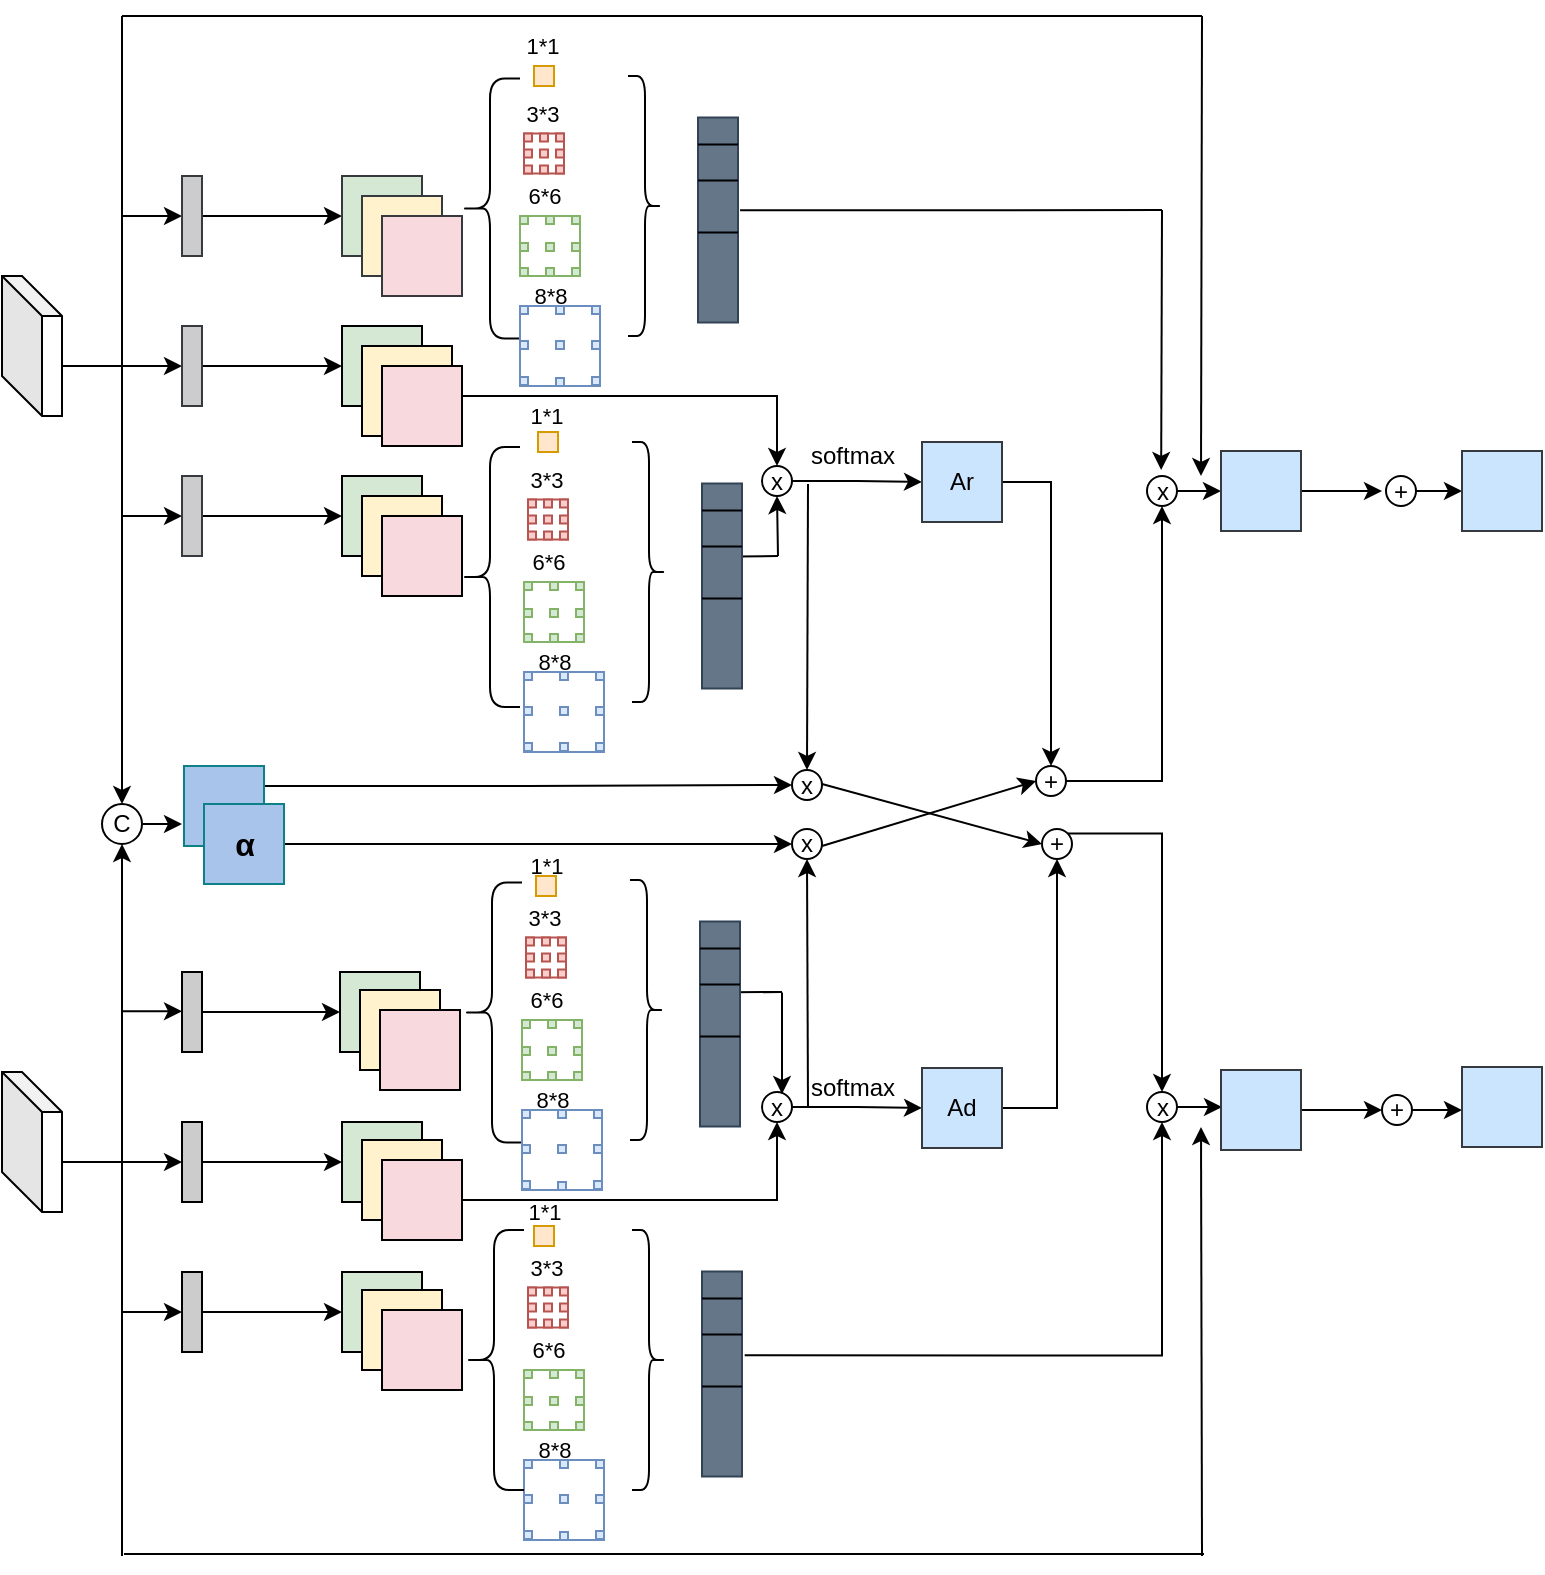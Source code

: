 <mxfile version="14.9.3" type="github">
  <diagram id="Hg29x2jKguc3GUBoEkOg" name="Page-1">
    <mxGraphModel dx="1273" dy="2016" grid="1" gridSize="10" guides="1" tooltips="1" connect="1" arrows="1" fold="1" page="1" pageScale="1" pageWidth="827" pageHeight="1169" math="0" shadow="0">
      <root>
        <mxCell id="0" />
        <mxCell id="1" parent="0" />
        <mxCell id="86h3Sp3e8O8lxsLSVH4I-10" style="edgeStyle=orthogonalEdgeStyle;rounded=0;orthogonalLoop=1;jettySize=auto;html=1;exitX=0;exitY=0;exitDx=30;exitDy=45;exitPerimeter=0;" parent="1" source="86h3Sp3e8O8lxsLSVH4I-1" edge="1">
          <mxGeometry relative="1" as="geometry">
            <mxPoint x="170" y="135" as="targetPoint" />
          </mxGeometry>
        </mxCell>
        <mxCell id="86h3Sp3e8O8lxsLSVH4I-1" value="" style="shape=cube;whiteSpace=wrap;html=1;boundedLbl=1;backgroundOutline=1;darkOpacity=0.05;darkOpacity2=0.1;" parent="1" vertex="1">
          <mxGeometry x="80" y="90" width="30" height="70" as="geometry" />
        </mxCell>
        <mxCell id="86h3Sp3e8O8lxsLSVH4I-9" style="edgeStyle=orthogonalEdgeStyle;rounded=0;orthogonalLoop=1;jettySize=auto;html=1;exitX=0;exitY=0;exitDx=30;exitDy=45;exitPerimeter=0;entryX=0;entryY=0.5;entryDx=0;entryDy=0;" parent="1" source="86h3Sp3e8O8lxsLSVH4I-2" edge="1">
          <mxGeometry relative="1" as="geometry">
            <mxPoint x="170" y="533.0" as="targetPoint" />
          </mxGeometry>
        </mxCell>
        <mxCell id="86h3Sp3e8O8lxsLSVH4I-2" value="" style="shape=cube;whiteSpace=wrap;html=1;boundedLbl=1;backgroundOutline=1;darkOpacity=0.05;darkOpacity2=0.1;" parent="1" vertex="1">
          <mxGeometry x="80" y="488" width="30" height="70" as="geometry" />
        </mxCell>
        <mxCell id="86h3Sp3e8O8lxsLSVH4I-12" value="" style="endArrow=classic;html=1;" parent="1" target="86h3Sp3e8O8lxsLSVH4I-20" edge="1">
          <mxGeometry width="50" height="50" relative="1" as="geometry">
            <mxPoint x="140" y="60" as="sourcePoint" />
            <mxPoint x="170" y="60" as="targetPoint" />
          </mxGeometry>
        </mxCell>
        <mxCell id="86h3Sp3e8O8lxsLSVH4I-13" value="" style="endArrow=classic;html=1;entryX=0;entryY=0.5;entryDx=0;entryDy=0;" parent="1" edge="1">
          <mxGeometry width="50" height="50" relative="1" as="geometry">
            <mxPoint x="140" y="608" as="sourcePoint" />
            <mxPoint x="170" y="608.0" as="targetPoint" />
          </mxGeometry>
        </mxCell>
        <mxCell id="86h3Sp3e8O8lxsLSVH4I-14" value="" style="endArrow=classic;html=1;entryX=0;entryY=0.5;entryDx=0;entryDy=0;" parent="1" edge="1">
          <mxGeometry width="50" height="50" relative="1" as="geometry">
            <mxPoint x="140" y="210" as="sourcePoint" />
            <mxPoint x="170" y="210.0" as="targetPoint" />
          </mxGeometry>
        </mxCell>
        <mxCell id="86h3Sp3e8O8lxsLSVH4I-15" value="" style="endArrow=classic;html=1;entryX=0;entryY=0.5;entryDx=0;entryDy=0;" parent="1" edge="1">
          <mxGeometry width="50" height="50" relative="1" as="geometry">
            <mxPoint x="140" y="457.66" as="sourcePoint" />
            <mxPoint x="170" y="457.66" as="targetPoint" />
          </mxGeometry>
        </mxCell>
        <mxCell id="86h3Sp3e8O8lxsLSVH4I-16" value="" style="endArrow=classic;html=1;entryX=0.5;entryY=0;entryDx=0;entryDy=0;" parent="1" edge="1" target="86h3Sp3e8O8lxsLSVH4I-18">
          <mxGeometry width="50" height="50" relative="1" as="geometry">
            <mxPoint x="140" y="-40" as="sourcePoint" />
            <mxPoint x="140" y="270" as="targetPoint" />
          </mxGeometry>
        </mxCell>
        <mxCell id="86h3Sp3e8O8lxsLSVH4I-17" value="" style="endArrow=classic;html=1;entryX=0.5;entryY=1;entryDx=0;entryDy=0;" parent="1" edge="1" target="86h3Sp3e8O8lxsLSVH4I-18">
          <mxGeometry width="50" height="50" relative="1" as="geometry">
            <mxPoint x="140" y="730" as="sourcePoint" />
            <mxPoint x="139.58" y="426" as="targetPoint" />
          </mxGeometry>
        </mxCell>
        <mxCell id="6AizW1ExCWK7U08VrBVz-80" style="edgeStyle=orthogonalEdgeStyle;rounded=0;orthogonalLoop=1;jettySize=auto;html=1;exitX=1;exitY=0.5;exitDx=0;exitDy=0;" edge="1" parent="1" source="86h3Sp3e8O8lxsLSVH4I-18">
          <mxGeometry relative="1" as="geometry">
            <mxPoint x="170" y="364" as="targetPoint" />
          </mxGeometry>
        </mxCell>
        <mxCell id="86h3Sp3e8O8lxsLSVH4I-18" value="C" style="ellipse;whiteSpace=wrap;html=1;aspect=fixed;" parent="1" vertex="1">
          <mxGeometry x="130" y="354" width="20" height="20" as="geometry" />
        </mxCell>
        <mxCell id="86h3Sp3e8O8lxsLSVH4I-67" style="edgeStyle=orthogonalEdgeStyle;rounded=0;orthogonalLoop=1;jettySize=auto;html=1;exitX=1;exitY=0.5;exitDx=0;exitDy=0;entryX=0;entryY=0.5;entryDx=0;entryDy=0;" parent="1" source="86h3Sp3e8O8lxsLSVH4I-19" target="86h3Sp3e8O8lxsLSVH4I-63" edge="1">
          <mxGeometry relative="1" as="geometry" />
        </mxCell>
        <mxCell id="86h3Sp3e8O8lxsLSVH4I-19" value="x" style="ellipse;whiteSpace=wrap;html=1;aspect=fixed;" parent="1" vertex="1">
          <mxGeometry x="460" y="185" width="15" height="15" as="geometry" />
        </mxCell>
        <mxCell id="86h3Sp3e8O8lxsLSVH4I-31" style="edgeStyle=orthogonalEdgeStyle;rounded=0;orthogonalLoop=1;jettySize=auto;html=1;exitX=1;exitY=0.5;exitDx=0;exitDy=0;entryX=0;entryY=0.5;entryDx=0;entryDy=0;" parent="1" source="86h3Sp3e8O8lxsLSVH4I-20" target="86h3Sp3e8O8lxsLSVH4I-27" edge="1">
          <mxGeometry relative="1" as="geometry" />
        </mxCell>
        <mxCell id="86h3Sp3e8O8lxsLSVH4I-20" value="" style="rounded=0;whiteSpace=wrap;html=1;strokeColor=#36393d;fillColor=#CCCCCC;" parent="1" vertex="1">
          <mxGeometry x="170" y="40" width="10" height="40" as="geometry" />
        </mxCell>
        <mxCell id="86h3Sp3e8O8lxsLSVH4I-39" style="edgeStyle=orthogonalEdgeStyle;rounded=0;orthogonalLoop=1;jettySize=auto;html=1;exitX=1;exitY=0.5;exitDx=0;exitDy=0;entryX=0;entryY=0.5;entryDx=0;entryDy=0;" parent="1" source="86h3Sp3e8O8lxsLSVH4I-22" target="86h3Sp3e8O8lxsLSVH4I-32" edge="1">
          <mxGeometry relative="1" as="geometry" />
        </mxCell>
        <mxCell id="86h3Sp3e8O8lxsLSVH4I-22" value="" style="rounded=0;whiteSpace=wrap;html=1;strokeColor=#36393d;fillColor=#CCCCCC;" parent="1" vertex="1">
          <mxGeometry x="170" y="115" width="10" height="40" as="geometry" />
        </mxCell>
        <mxCell id="86h3Sp3e8O8lxsLSVH4I-38" style="edgeStyle=orthogonalEdgeStyle;rounded=0;orthogonalLoop=1;jettySize=auto;html=1;exitX=1;exitY=0.5;exitDx=0;exitDy=0;entryX=0;entryY=0.5;entryDx=0;entryDy=0;" parent="1" source="86h3Sp3e8O8lxsLSVH4I-23" target="86h3Sp3e8O8lxsLSVH4I-35" edge="1">
          <mxGeometry relative="1" as="geometry" />
        </mxCell>
        <mxCell id="86h3Sp3e8O8lxsLSVH4I-23" value="" style="rounded=0;whiteSpace=wrap;html=1;strokeColor=#36393d;fillColor=#CCCCCC;" parent="1" vertex="1">
          <mxGeometry x="170" y="190" width="10" height="40" as="geometry" />
        </mxCell>
        <mxCell id="86h3Sp3e8O8lxsLSVH4I-53" style="edgeStyle=orthogonalEdgeStyle;rounded=0;orthogonalLoop=1;jettySize=auto;html=1;exitX=1;exitY=0.5;exitDx=0;exitDy=0;entryX=0;entryY=0.5;entryDx=0;entryDy=0;" parent="1" source="86h3Sp3e8O8lxsLSVH4I-24" target="86h3Sp3e8O8lxsLSVH4I-43" edge="1">
          <mxGeometry relative="1" as="geometry" />
        </mxCell>
        <mxCell id="86h3Sp3e8O8lxsLSVH4I-24" value="" style="rounded=0;whiteSpace=wrap;html=1;" parent="1" vertex="1">
          <mxGeometry x="170" y="438" width="10" height="40" as="geometry" />
        </mxCell>
        <mxCell id="86h3Sp3e8O8lxsLSVH4I-54" style="edgeStyle=orthogonalEdgeStyle;rounded=0;orthogonalLoop=1;jettySize=auto;html=1;exitX=1;exitY=0.5;exitDx=0;exitDy=0;entryX=0;entryY=0.5;entryDx=0;entryDy=0;" parent="1" source="86h3Sp3e8O8lxsLSVH4I-25" target="86h3Sp3e8O8lxsLSVH4I-46" edge="1">
          <mxGeometry relative="1" as="geometry" />
        </mxCell>
        <mxCell id="86h3Sp3e8O8lxsLSVH4I-25" value="" style="rounded=0;whiteSpace=wrap;html=1;" parent="1" vertex="1">
          <mxGeometry x="170" y="513" width="10" height="40" as="geometry" />
        </mxCell>
        <mxCell id="86h3Sp3e8O8lxsLSVH4I-55" style="edgeStyle=orthogonalEdgeStyle;rounded=0;orthogonalLoop=1;jettySize=auto;html=1;exitX=1;exitY=0.5;exitDx=0;exitDy=0;entryX=0;entryY=0.5;entryDx=0;entryDy=0;" parent="1" source="86h3Sp3e8O8lxsLSVH4I-26" target="86h3Sp3e8O8lxsLSVH4I-49" edge="1">
          <mxGeometry relative="1" as="geometry" />
        </mxCell>
        <mxCell id="86h3Sp3e8O8lxsLSVH4I-26" value="" style="rounded=0;whiteSpace=wrap;html=1;fillColor=#CCCCCC;" parent="1" vertex="1">
          <mxGeometry x="170" y="588" width="10" height="40" as="geometry" />
        </mxCell>
        <mxCell id="86h3Sp3e8O8lxsLSVH4I-27" value="" style="whiteSpace=wrap;html=1;aspect=fixed;strokeColor=#36393d;fillColor=#D5E8D4;" parent="1" vertex="1">
          <mxGeometry x="250" y="40" width="40" height="40" as="geometry" />
        </mxCell>
        <mxCell id="86h3Sp3e8O8lxsLSVH4I-29" value="" style="whiteSpace=wrap;html=1;aspect=fixed;strokeColor=#36393d;fillColor=#FFF2CC;" parent="1" vertex="1">
          <mxGeometry x="260" y="50" width="40" height="40" as="geometry" />
        </mxCell>
        <mxCell id="86h3Sp3e8O8lxsLSVH4I-30" value="" style="whiteSpace=wrap;html=1;aspect=fixed;strokeColor=#36393d;fillColor=#F8DADE;" parent="1" vertex="1">
          <mxGeometry x="270" y="60" width="40" height="40" as="geometry" />
        </mxCell>
        <mxCell id="86h3Sp3e8O8lxsLSVH4I-32" value="" style="whiteSpace=wrap;html=1;aspect=fixed;fillColor=#D5E8D4;" parent="1" vertex="1">
          <mxGeometry x="250" y="115" width="40" height="40" as="geometry" />
        </mxCell>
        <mxCell id="86h3Sp3e8O8lxsLSVH4I-33" value="" style="whiteSpace=wrap;html=1;aspect=fixed;fillColor=#FFF2CC;" parent="1" vertex="1">
          <mxGeometry x="260" y="125" width="45" height="45" as="geometry" />
        </mxCell>
        <mxCell id="86h3Sp3e8O8lxsLSVH4I-41" style="edgeStyle=orthogonalEdgeStyle;rounded=0;orthogonalLoop=1;jettySize=auto;html=1;exitX=1;exitY=0.5;exitDx=0;exitDy=0;entryX=0.5;entryY=0;entryDx=0;entryDy=0;" parent="1" source="86h3Sp3e8O8lxsLSVH4I-34" target="86h3Sp3e8O8lxsLSVH4I-19" edge="1">
          <mxGeometry relative="1" as="geometry">
            <Array as="points">
              <mxPoint x="310" y="150" />
              <mxPoint x="468" y="150" />
            </Array>
          </mxGeometry>
        </mxCell>
        <mxCell id="86h3Sp3e8O8lxsLSVH4I-34" value="" style="whiteSpace=wrap;html=1;aspect=fixed;fillColor=#F8DADE;" parent="1" vertex="1">
          <mxGeometry x="270" y="135" width="40" height="40" as="geometry" />
        </mxCell>
        <mxCell id="86h3Sp3e8O8lxsLSVH4I-35" value="" style="whiteSpace=wrap;html=1;aspect=fixed;fillColor=#D5E8D4;" parent="1" vertex="1">
          <mxGeometry x="250" y="190" width="40" height="40" as="geometry" />
        </mxCell>
        <mxCell id="86h3Sp3e8O8lxsLSVH4I-36" value="" style="whiteSpace=wrap;html=1;aspect=fixed;fillColor=#FFF2CC;" parent="1" vertex="1">
          <mxGeometry x="260" y="200" width="40" height="40" as="geometry" />
        </mxCell>
        <mxCell id="86h3Sp3e8O8lxsLSVH4I-37" value="" style="whiteSpace=wrap;html=1;aspect=fixed;fillColor=#F8DADE;" parent="1" vertex="1">
          <mxGeometry x="270" y="210" width="40" height="40" as="geometry" />
        </mxCell>
        <mxCell id="86h3Sp3e8O8lxsLSVH4I-43" value="" style="whiteSpace=wrap;html=1;aspect=fixed;fillColor=#D5E8D4;" parent="1" vertex="1">
          <mxGeometry x="249" y="438" width="40" height="40" as="geometry" />
        </mxCell>
        <mxCell id="86h3Sp3e8O8lxsLSVH4I-44" value="" style="whiteSpace=wrap;html=1;aspect=fixed;fillColor=#FFF2CC;" parent="1" vertex="1">
          <mxGeometry x="259" y="447" width="40" height="40" as="geometry" />
        </mxCell>
        <mxCell id="86h3Sp3e8O8lxsLSVH4I-45" value="" style="whiteSpace=wrap;html=1;aspect=fixed;" parent="1" vertex="1">
          <mxGeometry x="269" y="457" width="40" height="40" as="geometry" />
        </mxCell>
        <mxCell id="86h3Sp3e8O8lxsLSVH4I-46" value="" style="whiteSpace=wrap;html=1;aspect=fixed;fillColor=#D5E8D4;" parent="1" vertex="1">
          <mxGeometry x="250" y="513" width="40" height="40" as="geometry" />
        </mxCell>
        <mxCell id="86h3Sp3e8O8lxsLSVH4I-47" value="" style="whiteSpace=wrap;html=1;aspect=fixed;fillColor=#FFF2CC;" parent="1" vertex="1">
          <mxGeometry x="260" y="522" width="40" height="40" as="geometry" />
        </mxCell>
        <mxCell id="86h3Sp3e8O8lxsLSVH4I-58" style="edgeStyle=orthogonalEdgeStyle;rounded=0;orthogonalLoop=1;jettySize=auto;html=1;exitX=1;exitY=0.5;exitDx=0;exitDy=0;entryX=0.5;entryY=1;entryDx=0;entryDy=0;" parent="1" source="86h3Sp3e8O8lxsLSVH4I-48" target="86h3Sp3e8O8lxsLSVH4I-56" edge="1">
          <mxGeometry relative="1" as="geometry" />
        </mxCell>
        <mxCell id="86h3Sp3e8O8lxsLSVH4I-48" value="" style="whiteSpace=wrap;html=1;aspect=fixed;fillColor=#F8DADE;" parent="1" vertex="1">
          <mxGeometry x="270" y="532" width="40" height="40" as="geometry" />
        </mxCell>
        <mxCell id="86h3Sp3e8O8lxsLSVH4I-49" value="" style="whiteSpace=wrap;html=1;aspect=fixed;fillColor=#D5E8D4;" parent="1" vertex="1">
          <mxGeometry x="250" y="588" width="40" height="40" as="geometry" />
        </mxCell>
        <mxCell id="86h3Sp3e8O8lxsLSVH4I-50" value="" style="whiteSpace=wrap;html=1;aspect=fixed;fillColor=#FFF2CC;" parent="1" vertex="1">
          <mxGeometry x="260" y="597" width="40" height="40" as="geometry" />
        </mxCell>
        <mxCell id="86h3Sp3e8O8lxsLSVH4I-103" style="edgeStyle=orthogonalEdgeStyle;rounded=0;orthogonalLoop=1;jettySize=auto;html=1;entryX=0.5;entryY=1;entryDx=0;entryDy=0;exitX=1.067;exitY=0.409;exitDx=0;exitDy=0;exitPerimeter=0;" parent="1" source="6AizW1ExCWK7U08VrBVz-213" target="86h3Sp3e8O8lxsLSVH4I-102" edge="1">
          <mxGeometry relative="1" as="geometry">
            <mxPoint x="490" y="629" as="sourcePoint" />
          </mxGeometry>
        </mxCell>
        <mxCell id="86h3Sp3e8O8lxsLSVH4I-51" value="" style="whiteSpace=wrap;html=1;aspect=fixed;fillColor=#F8DADE;" parent="1" vertex="1">
          <mxGeometry x="270" y="607" width="40" height="40" as="geometry" />
        </mxCell>
        <mxCell id="86h3Sp3e8O8lxsLSVH4I-68" style="edgeStyle=orthogonalEdgeStyle;rounded=0;orthogonalLoop=1;jettySize=auto;html=1;exitX=1;exitY=0.5;exitDx=0;exitDy=0;entryX=0;entryY=0.5;entryDx=0;entryDy=0;" parent="1" source="86h3Sp3e8O8lxsLSVH4I-56" target="86h3Sp3e8O8lxsLSVH4I-65" edge="1">
          <mxGeometry relative="1" as="geometry" />
        </mxCell>
        <mxCell id="86h3Sp3e8O8lxsLSVH4I-56" value="x" style="ellipse;whiteSpace=wrap;html=1;aspect=fixed;" parent="1" vertex="1">
          <mxGeometry x="460" y="498" width="15" height="15" as="geometry" />
        </mxCell>
        <mxCell id="86h3Sp3e8O8lxsLSVH4I-62" value="softmax" style="text;html=1;resizable=0;autosize=1;align=center;verticalAlign=middle;points=[];fillColor=none;strokeColor=none;rounded=0;" parent="1" vertex="1">
          <mxGeometry x="475" y="170" width="60" height="20" as="geometry" />
        </mxCell>
        <mxCell id="86h3Sp3e8O8lxsLSVH4I-96" style="edgeStyle=orthogonalEdgeStyle;rounded=0;orthogonalLoop=1;jettySize=auto;html=1;exitX=1;exitY=0.5;exitDx=0;exitDy=0;entryX=0.5;entryY=0;entryDx=0;entryDy=0;" parent="1" source="86h3Sp3e8O8lxsLSVH4I-63" target="86h3Sp3e8O8lxsLSVH4I-91" edge="1">
          <mxGeometry relative="1" as="geometry" />
        </mxCell>
        <mxCell id="86h3Sp3e8O8lxsLSVH4I-63" value="Ar" style="whiteSpace=wrap;html=1;aspect=fixed;fillColor=#eeeeee;strokeColor=#36393d;" parent="1" vertex="1">
          <mxGeometry x="540" y="173" width="40" height="40" as="geometry" />
        </mxCell>
        <mxCell id="6AizW1ExCWK7U08VrBVz-78" style="edgeStyle=orthogonalEdgeStyle;rounded=0;orthogonalLoop=1;jettySize=auto;html=1;exitX=1;exitY=0.5;exitDx=0;exitDy=0;entryX=0.5;entryY=1;entryDx=0;entryDy=0;" edge="1" parent="1" source="86h3Sp3e8O8lxsLSVH4I-65" target="86h3Sp3e8O8lxsLSVH4I-97">
          <mxGeometry relative="1" as="geometry" />
        </mxCell>
        <mxCell id="86h3Sp3e8O8lxsLSVH4I-65" value="Ad" style="whiteSpace=wrap;html=1;aspect=fixed;fillColor=#eeeeee;strokeColor=#36393d;" parent="1" vertex="1">
          <mxGeometry x="540" y="486" width="40" height="40" as="geometry" />
        </mxCell>
        <mxCell id="86h3Sp3e8O8lxsLSVH4I-66" value="softmax" style="text;html=1;resizable=0;autosize=1;align=center;verticalAlign=middle;points=[];fillColor=none;strokeColor=none;rounded=0;" parent="1" vertex="1">
          <mxGeometry x="475" y="486" width="60" height="20" as="geometry" />
        </mxCell>
        <mxCell id="86h3Sp3e8O8lxsLSVH4I-88" style="edgeStyle=orthogonalEdgeStyle;rounded=0;orthogonalLoop=1;jettySize=auto;html=1;exitX=1;exitY=0.25;exitDx=0;exitDy=0;entryX=0;entryY=0.5;entryDx=0;entryDy=0;" parent="1" source="86h3Sp3e8O8lxsLSVH4I-69" target="86h3Sp3e8O8lxsLSVH4I-84" edge="1">
          <mxGeometry relative="1" as="geometry">
            <mxPoint x="370" y="344.833" as="targetPoint" />
          </mxGeometry>
        </mxCell>
        <mxCell id="86h3Sp3e8O8lxsLSVH4I-69" value="" style="whiteSpace=wrap;html=1;aspect=fixed;strokeColor=#0e8088;fillColor=#A9C4EB;" parent="1" vertex="1">
          <mxGeometry x="171" y="335" width="40" height="40" as="geometry" />
        </mxCell>
        <mxCell id="86h3Sp3e8O8lxsLSVH4I-79" style="edgeStyle=orthogonalEdgeStyle;rounded=0;orthogonalLoop=1;jettySize=auto;html=1;exitX=1;exitY=0.5;exitDx=0;exitDy=0;" parent="1" source="86h3Sp3e8O8lxsLSVH4I-71" target="86h3Sp3e8O8lxsLSVH4I-72" edge="1">
          <mxGeometry relative="1" as="geometry" />
        </mxCell>
        <mxCell id="86h3Sp3e8O8lxsLSVH4I-71" value="" style="whiteSpace=wrap;html=1;aspect=fixed;strokeColor=#0e8088;fillColor=#A9C4EB;" parent="1" vertex="1">
          <mxGeometry x="181" y="354" width="40" height="40" as="geometry" />
        </mxCell>
        <mxCell id="86h3Sp3e8O8lxsLSVH4I-72" value="x" style="ellipse;whiteSpace=wrap;html=1;aspect=fixed;" parent="1" vertex="1">
          <mxGeometry x="475" y="366.5" width="15" height="15" as="geometry" />
        </mxCell>
        <mxCell id="86h3Sp3e8O8lxsLSVH4I-122" style="edgeStyle=orthogonalEdgeStyle;rounded=0;orthogonalLoop=1;jettySize=auto;html=1;exitX=1;exitY=0.5;exitDx=0;exitDy=0;entryX=0;entryY=0.5;entryDx=0;entryDy=0;" parent="1" source="86h3Sp3e8O8lxsLSVH4I-76" target="86h3Sp3e8O8lxsLSVH4I-121" edge="1">
          <mxGeometry relative="1" as="geometry" />
        </mxCell>
        <mxCell id="86h3Sp3e8O8lxsLSVH4I-76" value="x" style="ellipse;whiteSpace=wrap;html=1;aspect=fixed;" parent="1" vertex="1">
          <mxGeometry x="652.5" y="190" width="15" height="15" as="geometry" />
        </mxCell>
        <mxCell id="86h3Sp3e8O8lxsLSVH4I-84" value="x" style="ellipse;whiteSpace=wrap;html=1;aspect=fixed;" parent="1" vertex="1">
          <mxGeometry x="475" y="337" width="15" height="15" as="geometry" />
        </mxCell>
        <mxCell id="86h3Sp3e8O8lxsLSVH4I-101" style="edgeStyle=orthogonalEdgeStyle;rounded=0;orthogonalLoop=1;jettySize=auto;html=1;exitX=1;exitY=0.5;exitDx=0;exitDy=0;entryX=0.5;entryY=1;entryDx=0;entryDy=0;" parent="1" source="86h3Sp3e8O8lxsLSVH4I-91" target="86h3Sp3e8O8lxsLSVH4I-76" edge="1">
          <mxGeometry relative="1" as="geometry" />
        </mxCell>
        <mxCell id="86h3Sp3e8O8lxsLSVH4I-91" value="+" style="ellipse;whiteSpace=wrap;html=1;aspect=fixed;" parent="1" vertex="1">
          <mxGeometry x="597" y="335" width="15" height="15" as="geometry" />
        </mxCell>
        <mxCell id="86h3Sp3e8O8lxsLSVH4I-94" value="" style="endArrow=classic;html=1;entryX=0.5;entryY=0;entryDx=0;entryDy=0;" parent="1" target="86h3Sp3e8O8lxsLSVH4I-84" edge="1">
          <mxGeometry width="50" height="50" relative="1" as="geometry">
            <mxPoint x="483" y="194" as="sourcePoint" />
            <mxPoint x="460" y="240" as="targetPoint" />
          </mxGeometry>
        </mxCell>
        <mxCell id="6AizW1ExCWK7U08VrBVz-79" style="edgeStyle=orthogonalEdgeStyle;rounded=0;orthogonalLoop=1;jettySize=auto;html=1;exitX=1;exitY=0;exitDx=0;exitDy=0;entryX=0.5;entryY=0;entryDx=0;entryDy=0;" edge="1" parent="1" source="86h3Sp3e8O8lxsLSVH4I-97" target="86h3Sp3e8O8lxsLSVH4I-102">
          <mxGeometry relative="1" as="geometry" />
        </mxCell>
        <mxCell id="86h3Sp3e8O8lxsLSVH4I-97" value="+" style="ellipse;whiteSpace=wrap;html=1;aspect=fixed;" parent="1" vertex="1">
          <mxGeometry x="600" y="366.5" width="15" height="15" as="geometry" />
        </mxCell>
        <mxCell id="86h3Sp3e8O8lxsLSVH4I-99" value="" style="endArrow=classic;html=1;entryX=0;entryY=0.5;entryDx=0;entryDy=0;" parent="1" target="86h3Sp3e8O8lxsLSVH4I-91" edge="1">
          <mxGeometry width="50" height="50" relative="1" as="geometry">
            <mxPoint x="490" y="375" as="sourcePoint" />
            <mxPoint x="540" y="325" as="targetPoint" />
          </mxGeometry>
        </mxCell>
        <mxCell id="86h3Sp3e8O8lxsLSVH4I-100" value="" style="endArrow=classic;html=1;entryX=0;entryY=0.5;entryDx=0;entryDy=0;" parent="1" target="86h3Sp3e8O8lxsLSVH4I-97" edge="1">
          <mxGeometry width="50" height="50" relative="1" as="geometry">
            <mxPoint x="490" y="344" as="sourcePoint" />
            <mxPoint x="540" y="294" as="targetPoint" />
          </mxGeometry>
        </mxCell>
        <mxCell id="86h3Sp3e8O8lxsLSVH4I-118" style="edgeStyle=orthogonalEdgeStyle;rounded=0;orthogonalLoop=1;jettySize=auto;html=1;exitX=1;exitY=0.5;exitDx=0;exitDy=0;" parent="1" source="86h3Sp3e8O8lxsLSVH4I-102" edge="1">
          <mxGeometry relative="1" as="geometry">
            <mxPoint x="690" y="506" as="targetPoint" />
          </mxGeometry>
        </mxCell>
        <mxCell id="86h3Sp3e8O8lxsLSVH4I-102" value="x" style="ellipse;whiteSpace=wrap;html=1;aspect=fixed;" parent="1" vertex="1">
          <mxGeometry x="652.5" y="498" width="15" height="15" as="geometry" />
        </mxCell>
        <mxCell id="86h3Sp3e8O8lxsLSVH4I-107" value="" style="endArrow=none;html=1;" parent="1" edge="1">
          <mxGeometry width="50" height="50" relative="1" as="geometry">
            <mxPoint x="140" y="-40" as="sourcePoint" />
            <mxPoint x="680" y="-40" as="targetPoint" />
          </mxGeometry>
        </mxCell>
        <mxCell id="86h3Sp3e8O8lxsLSVH4I-125" style="edgeStyle=orthogonalEdgeStyle;rounded=0;orthogonalLoop=1;jettySize=auto;html=1;exitX=1;exitY=0.5;exitDx=0;exitDy=0;" parent="1" source="86h3Sp3e8O8lxsLSVH4I-108" edge="1">
          <mxGeometry relative="1" as="geometry">
            <mxPoint x="810" y="197.5" as="targetPoint" />
          </mxGeometry>
        </mxCell>
        <mxCell id="86h3Sp3e8O8lxsLSVH4I-108" value="+" style="ellipse;whiteSpace=wrap;html=1;aspect=fixed;" parent="1" vertex="1">
          <mxGeometry x="772" y="190" width="15" height="15" as="geometry" />
        </mxCell>
        <mxCell id="86h3Sp3e8O8lxsLSVH4I-109" value="" style="endArrow=classic;html=1;entryX=0.5;entryY=0;entryDx=0;entryDy=0;" parent="1" edge="1">
          <mxGeometry width="50" height="50" relative="1" as="geometry">
            <mxPoint x="680" y="-40" as="sourcePoint" />
            <mxPoint x="679.5" y="190" as="targetPoint" />
          </mxGeometry>
        </mxCell>
        <mxCell id="86h3Sp3e8O8lxsLSVH4I-127" style="edgeStyle=orthogonalEdgeStyle;rounded=0;orthogonalLoop=1;jettySize=auto;html=1;exitX=1;exitY=0.5;exitDx=0;exitDy=0;" parent="1" source="86h3Sp3e8O8lxsLSVH4I-111" edge="1">
          <mxGeometry relative="1" as="geometry">
            <mxPoint x="810" y="507.167" as="targetPoint" />
          </mxGeometry>
        </mxCell>
        <mxCell id="86h3Sp3e8O8lxsLSVH4I-111" value="+" style="ellipse;whiteSpace=wrap;html=1;aspect=fixed;" parent="1" vertex="1">
          <mxGeometry x="770" y="499.5" width="15" height="15" as="geometry" />
        </mxCell>
        <mxCell id="86h3Sp3e8O8lxsLSVH4I-114" value="" style="endArrow=none;html=1;" parent="1" edge="1">
          <mxGeometry width="50" height="50" relative="1" as="geometry">
            <mxPoint x="141" y="729" as="sourcePoint" />
            <mxPoint x="681" y="729" as="targetPoint" />
          </mxGeometry>
        </mxCell>
        <mxCell id="86h3Sp3e8O8lxsLSVH4I-120" style="edgeStyle=orthogonalEdgeStyle;rounded=0;orthogonalLoop=1;jettySize=auto;html=1;exitX=1;exitY=0.5;exitDx=0;exitDy=0;entryX=0;entryY=0.5;entryDx=0;entryDy=0;" parent="1" source="86h3Sp3e8O8lxsLSVH4I-116" target="86h3Sp3e8O8lxsLSVH4I-111" edge="1">
          <mxGeometry relative="1" as="geometry" />
        </mxCell>
        <mxCell id="86h3Sp3e8O8lxsLSVH4I-116" value="" style="whiteSpace=wrap;html=1;aspect=fixed;fillColor=#eeeeee;strokeColor=#36393d;" parent="1" vertex="1">
          <mxGeometry x="689.5" y="487" width="40" height="40" as="geometry" />
        </mxCell>
        <mxCell id="86h3Sp3e8O8lxsLSVH4I-119" value="" style="endArrow=classic;html=1;entryX=0.5;entryY=1;entryDx=0;entryDy=0;" parent="1" edge="1">
          <mxGeometry width="50" height="50" relative="1" as="geometry">
            <mxPoint x="680" y="730" as="sourcePoint" />
            <mxPoint x="679.5" y="515.5" as="targetPoint" />
          </mxGeometry>
        </mxCell>
        <mxCell id="86h3Sp3e8O8lxsLSVH4I-124" style="edgeStyle=orthogonalEdgeStyle;rounded=0;orthogonalLoop=1;jettySize=auto;html=1;exitX=1;exitY=0.5;exitDx=0;exitDy=0;" parent="1" source="86h3Sp3e8O8lxsLSVH4I-121" edge="1">
          <mxGeometry relative="1" as="geometry">
            <mxPoint x="770" y="197.5" as="targetPoint" />
          </mxGeometry>
        </mxCell>
        <mxCell id="86h3Sp3e8O8lxsLSVH4I-121" value="" style="whiteSpace=wrap;html=1;aspect=fixed;fillColor=#eeeeee;strokeColor=#36393d;" parent="1" vertex="1">
          <mxGeometry x="689.5" y="177.5" width="40" height="40" as="geometry" />
        </mxCell>
        <mxCell id="86h3Sp3e8O8lxsLSVH4I-128" value="" style="whiteSpace=wrap;html=1;aspect=fixed;fillColor=#cce5ff;strokeColor=#36393d;" parent="1" vertex="1">
          <mxGeometry x="810" y="177.5" width="40" height="40" as="geometry" />
        </mxCell>
        <mxCell id="86h3Sp3e8O8lxsLSVH4I-129" value="" style="whiteSpace=wrap;html=1;aspect=fixed;" parent="1" vertex="1">
          <mxGeometry x="810" y="485.5" width="40" height="40" as="geometry" />
        </mxCell>
        <mxCell id="6AizW1ExCWK7U08VrBVz-1" value="" style="shape=curlyBracket;whiteSpace=wrap;html=1;rounded=1;" vertex="1" parent="1">
          <mxGeometry x="309" y="-8.75" width="30" height="130" as="geometry" />
        </mxCell>
        <mxCell id="6AizW1ExCWK7U08VrBVz-3" value="" style="whiteSpace=wrap;html=1;aspect=fixed;fillColor=#ffe6cc;strokeColor=#d79b00;" vertex="1" parent="1">
          <mxGeometry x="346" y="-15" width="10" height="10" as="geometry" />
        </mxCell>
        <mxCell id="6AizW1ExCWK7U08VrBVz-4" value="" style="whiteSpace=wrap;html=1;aspect=fixed;strokeColor=#b85450;fillColor=none;" vertex="1" parent="1">
          <mxGeometry x="341" y="18.75" width="20" height="20" as="geometry" />
        </mxCell>
        <mxCell id="6AizW1ExCWK7U08VrBVz-5" value="" style="whiteSpace=wrap;html=1;aspect=fixed;strokeColor=#82b366;fillColor=none;" vertex="1" parent="1">
          <mxGeometry x="339" y="60" width="30" height="30" as="geometry" />
        </mxCell>
        <mxCell id="6AizW1ExCWK7U08VrBVz-6" value="" style="whiteSpace=wrap;html=1;aspect=fixed;strokeColor=#6c8ebf;fillColor=none;" vertex="1" parent="1">
          <mxGeometry x="339" y="105" width="40" height="40" as="geometry" />
        </mxCell>
        <mxCell id="6AizW1ExCWK7U08VrBVz-7" value="" style="shape=curlyBracket;whiteSpace=wrap;html=1;rounded=1;flipH=1;" vertex="1" parent="1">
          <mxGeometry x="393" y="-10" width="17" height="130" as="geometry" />
        </mxCell>
        <mxCell id="6AizW1ExCWK7U08VrBVz-8" value="" style="verticalLabelPosition=bottom;verticalAlign=top;html=1;shape=mxgraph.basic.rect;fillColor2=none;strokeWidth=1;size=20;indent=5;fillColor=#647687;fontColor=#ffffff;strokeColor=#314354;" vertex="1" parent="1">
          <mxGeometry x="428" y="10.75" width="20" height="102.5" as="geometry" />
        </mxCell>
        <mxCell id="6AizW1ExCWK7U08VrBVz-9" value="" style="endArrow=none;html=1;fillColor=#f5f5f5;" edge="1" parent="1">
          <mxGeometry width="50" height="50" relative="1" as="geometry">
            <mxPoint x="428" y="24.25" as="sourcePoint" />
            <mxPoint x="448" y="24.25" as="targetPoint" />
          </mxGeometry>
        </mxCell>
        <mxCell id="6AizW1ExCWK7U08VrBVz-10" value="" style="endArrow=none;html=1;" edge="1" parent="1">
          <mxGeometry width="50" height="50" relative="1" as="geometry">
            <mxPoint x="428" y="42.25" as="sourcePoint" />
            <mxPoint x="448" y="42.25" as="targetPoint" />
          </mxGeometry>
        </mxCell>
        <mxCell id="6AizW1ExCWK7U08VrBVz-11" value="" style="endArrow=none;html=1;" edge="1" parent="1">
          <mxGeometry width="50" height="50" relative="1" as="geometry">
            <mxPoint x="428" y="68.25" as="sourcePoint" />
            <mxPoint x="448" y="68.25" as="targetPoint" />
          </mxGeometry>
        </mxCell>
        <mxCell id="6AizW1ExCWK7U08VrBVz-12" value="" style="endArrow=none;html=1;exitX=1.052;exitY=0.453;exitDx=0;exitDy=0;exitPerimeter=0;" edge="1" parent="1" source="6AizW1ExCWK7U08VrBVz-8">
          <mxGeometry width="50" height="50" relative="1" as="geometry">
            <mxPoint x="450" y="65" as="sourcePoint" />
            <mxPoint x="660" y="57" as="targetPoint" />
          </mxGeometry>
        </mxCell>
        <mxCell id="6AizW1ExCWK7U08VrBVz-13" value="" style="endArrow=classic;html=1;" edge="1" parent="1">
          <mxGeometry width="50" height="50" relative="1" as="geometry">
            <mxPoint x="660" y="57" as="sourcePoint" />
            <mxPoint x="659.58" y="187" as="targetPoint" />
          </mxGeometry>
        </mxCell>
        <mxCell id="6AizW1ExCWK7U08VrBVz-25" value="" style="endArrow=none;html=1;exitX=1.076;exitY=0.528;exitDx=0;exitDy=0;exitPerimeter=0;" edge="1" parent="1">
          <mxGeometry width="50" height="50" relative="1" as="geometry">
            <mxPoint x="434.52" y="230.37" as="sourcePoint" />
            <mxPoint x="468" y="230" as="targetPoint" />
          </mxGeometry>
        </mxCell>
        <mxCell id="6AizW1ExCWK7U08VrBVz-26" value="" style="endArrow=classic;html=1;entryX=0.5;entryY=1;entryDx=0;entryDy=0;" edge="1" parent="1" target="86h3Sp3e8O8lxsLSVH4I-19">
          <mxGeometry width="50" height="50" relative="1" as="geometry">
            <mxPoint x="468" y="230" as="sourcePoint" />
            <mxPoint x="520" y="180" as="targetPoint" />
          </mxGeometry>
        </mxCell>
        <mxCell id="6AizW1ExCWK7U08VrBVz-75" value="" style="endArrow=none;html=1;" edge="1" parent="1">
          <mxGeometry width="50" height="50" relative="1" as="geometry">
            <mxPoint x="430" y="448.25" as="sourcePoint" />
            <mxPoint x="470" y="448" as="targetPoint" />
          </mxGeometry>
        </mxCell>
        <mxCell id="6AizW1ExCWK7U08VrBVz-76" value="" style="endArrow=classic;html=1;" edge="1" parent="1">
          <mxGeometry width="50" height="50" relative="1" as="geometry">
            <mxPoint x="470" y="448.25" as="sourcePoint" />
            <mxPoint x="470" y="499" as="targetPoint" />
          </mxGeometry>
        </mxCell>
        <mxCell id="6AizW1ExCWK7U08VrBVz-77" value="" style="endArrow=classic;html=1;entryX=0.5;entryY=1;entryDx=0;entryDy=0;" edge="1" parent="1" target="86h3Sp3e8O8lxsLSVH4I-72">
          <mxGeometry width="50" height="50" relative="1" as="geometry">
            <mxPoint x="483" y="506" as="sourcePoint" />
            <mxPoint x="483" y="390" as="targetPoint" />
          </mxGeometry>
        </mxCell>
        <mxCell id="6AizW1ExCWK7U08VrBVz-83" value="&lt;span style=&quot;font-size: 16px ; background-color: rgb(169 , 196 , 235)&quot;&gt;&lt;b&gt;α&lt;/b&gt;&lt;/span&gt;" style="text;html=1;resizable=0;autosize=1;align=center;verticalAlign=middle;points=[];strokeColor=none;rounded=0;fillColor=#A9C4EB;" vertex="1" parent="1">
          <mxGeometry x="186" y="364" width="30" height="20" as="geometry" />
        </mxCell>
        <mxCell id="6AizW1ExCWK7U08VrBVz-89" value="" style="whiteSpace=wrap;html=1;aspect=fixed;fillColor=#f8cecc;strokeColor=#b85450;" vertex="1" parent="1">
          <mxGeometry x="357" y="18.75" width="4" height="4" as="geometry" />
        </mxCell>
        <mxCell id="6AizW1ExCWK7U08VrBVz-92" value="" style="whiteSpace=wrap;html=1;aspect=fixed;fillColor=#f8cecc;strokeColor=#b85450;" vertex="1" parent="1">
          <mxGeometry x="341" y="18.75" width="4" height="4" as="geometry" />
        </mxCell>
        <mxCell id="6AizW1ExCWK7U08VrBVz-93" value="" style="whiteSpace=wrap;html=1;aspect=fixed;fillColor=#f8cecc;strokeColor=#b85450;" vertex="1" parent="1">
          <mxGeometry x="341" y="34.75" width="4" height="4" as="geometry" />
        </mxCell>
        <mxCell id="6AizW1ExCWK7U08VrBVz-94" value="" style="whiteSpace=wrap;html=1;aspect=fixed;fillColor=#f8cecc;strokeColor=#b85450;" vertex="1" parent="1">
          <mxGeometry x="357" y="34.75" width="4" height="4" as="geometry" />
        </mxCell>
        <mxCell id="6AizW1ExCWK7U08VrBVz-95" value="" style="whiteSpace=wrap;html=1;aspect=fixed;fillColor=#f8cecc;strokeColor=#b85450;" vertex="1" parent="1">
          <mxGeometry x="357" y="26.75" width="4" height="4" as="geometry" />
        </mxCell>
        <mxCell id="6AizW1ExCWK7U08VrBVz-96" value="" style="whiteSpace=wrap;html=1;aspect=fixed;fillColor=#f8cecc;strokeColor=#b85450;" vertex="1" parent="1">
          <mxGeometry x="341" y="26.75" width="4" height="4" as="geometry" />
        </mxCell>
        <mxCell id="6AizW1ExCWK7U08VrBVz-97" value="" style="whiteSpace=wrap;html=1;aspect=fixed;fillColor=#f8cecc;strokeColor=#b85450;" vertex="1" parent="1">
          <mxGeometry x="349" y="18.75" width="4" height="4" as="geometry" />
        </mxCell>
        <mxCell id="6AizW1ExCWK7U08VrBVz-98" value="" style="whiteSpace=wrap;html=1;aspect=fixed;fillColor=#f8cecc;strokeColor=#b85450;" vertex="1" parent="1">
          <mxGeometry x="349" y="34.75" width="4" height="4" as="geometry" />
        </mxCell>
        <mxCell id="6AizW1ExCWK7U08VrBVz-99" value="" style="whiteSpace=wrap;html=1;aspect=fixed;fillColor=#f8cecc;strokeColor=#b85450;" vertex="1" parent="1">
          <mxGeometry x="349" y="26.75" width="4" height="4" as="geometry" />
        </mxCell>
        <mxCell id="6AizW1ExCWK7U08VrBVz-143" value="" style="whiteSpace=wrap;html=1;aspect=fixed;fillColor=#d5e8d4;strokeColor=#82b366;" vertex="1" parent="1">
          <mxGeometry x="339" y="60" width="4" height="4" as="geometry" />
        </mxCell>
        <mxCell id="6AizW1ExCWK7U08VrBVz-144" value="" style="whiteSpace=wrap;html=1;aspect=fixed;fillColor=#d5e8d4;strokeColor=#82b366;" vertex="1" parent="1">
          <mxGeometry x="352" y="60" width="4" height="4" as="geometry" />
        </mxCell>
        <mxCell id="6AizW1ExCWK7U08VrBVz-145" value="" style="whiteSpace=wrap;html=1;aspect=fixed;fillColor=#d5e8d4;strokeColor=#82b366;" vertex="1" parent="1">
          <mxGeometry x="365" y="60" width="4" height="4" as="geometry" />
        </mxCell>
        <mxCell id="6AizW1ExCWK7U08VrBVz-146" value="" style="whiteSpace=wrap;html=1;aspect=fixed;fillColor=#d5e8d4;strokeColor=#82b366;" vertex="1" parent="1">
          <mxGeometry x="339" y="86" width="4" height="4" as="geometry" />
        </mxCell>
        <mxCell id="6AizW1ExCWK7U08VrBVz-147" value="" style="whiteSpace=wrap;html=1;aspect=fixed;fillColor=#d5e8d4;strokeColor=#82b366;" vertex="1" parent="1">
          <mxGeometry x="352" y="86" width="4" height="4" as="geometry" />
        </mxCell>
        <mxCell id="6AizW1ExCWK7U08VrBVz-148" value="" style="whiteSpace=wrap;html=1;aspect=fixed;fillColor=#d5e8d4;strokeColor=#82b366;" vertex="1" parent="1">
          <mxGeometry x="365" y="86" width="4" height="4" as="geometry" />
        </mxCell>
        <mxCell id="6AizW1ExCWK7U08VrBVz-150" value="" style="whiteSpace=wrap;html=1;aspect=fixed;fillColor=#d5e8d4;strokeColor=#82b366;" vertex="1" parent="1">
          <mxGeometry x="339" y="73.5" width="4" height="4" as="geometry" />
        </mxCell>
        <mxCell id="6AizW1ExCWK7U08VrBVz-151" value="" style="whiteSpace=wrap;html=1;aspect=fixed;fillColor=#d5e8d4;strokeColor=#82b366;" vertex="1" parent="1">
          <mxGeometry x="352" y="73.5" width="4" height="4" as="geometry" />
        </mxCell>
        <mxCell id="6AizW1ExCWK7U08VrBVz-152" value="" style="whiteSpace=wrap;html=1;aspect=fixed;fillColor=#d5e8d4;strokeColor=#82b366;" vertex="1" parent="1">
          <mxGeometry x="365" y="73.5" width="4" height="4" as="geometry" />
        </mxCell>
        <mxCell id="6AizW1ExCWK7U08VrBVz-153" value="" style="whiteSpace=wrap;html=1;aspect=fixed;fillColor=#dae8fc;strokeColor=#6c8ebf;" vertex="1" parent="1">
          <mxGeometry x="339" y="105" width="4" height="4" as="geometry" />
        </mxCell>
        <mxCell id="6AizW1ExCWK7U08VrBVz-154" value="" style="whiteSpace=wrap;html=1;aspect=fixed;fillColor=#dae8fc;strokeColor=#6c8ebf;" vertex="1" parent="1">
          <mxGeometry x="357" y="105" width="4" height="4" as="geometry" />
        </mxCell>
        <mxCell id="6AizW1ExCWK7U08VrBVz-155" value="" style="whiteSpace=wrap;html=1;aspect=fixed;fillColor=#dae8fc;strokeColor=#6c8ebf;" vertex="1" parent="1">
          <mxGeometry x="375" y="105" width="4" height="4" as="geometry" />
        </mxCell>
        <mxCell id="6AizW1ExCWK7U08VrBVz-156" value="" style="whiteSpace=wrap;html=1;aspect=fixed;fillColor=#dae8fc;strokeColor=#6c8ebf;" vertex="1" parent="1">
          <mxGeometry x="339" y="122.5" width="4" height="4" as="geometry" />
        </mxCell>
        <mxCell id="6AizW1ExCWK7U08VrBVz-157" value="" style="whiteSpace=wrap;html=1;aspect=fixed;fillColor=#dae8fc;strokeColor=#6c8ebf;" vertex="1" parent="1">
          <mxGeometry x="357" y="122.5" width="4" height="4" as="geometry" />
        </mxCell>
        <mxCell id="6AizW1ExCWK7U08VrBVz-158" value="" style="whiteSpace=wrap;html=1;aspect=fixed;fillColor=#dae8fc;strokeColor=#6c8ebf;" vertex="1" parent="1">
          <mxGeometry x="375" y="122.5" width="4" height="4" as="geometry" />
        </mxCell>
        <mxCell id="6AizW1ExCWK7U08VrBVz-159" value="" style="whiteSpace=wrap;html=1;aspect=fixed;fillColor=#dae8fc;strokeColor=#6c8ebf;" vertex="1" parent="1">
          <mxGeometry x="339" y="140.5" width="4" height="4" as="geometry" />
        </mxCell>
        <mxCell id="6AizW1ExCWK7U08VrBVz-161" value="" style="whiteSpace=wrap;html=1;aspect=fixed;fillColor=#dae8fc;strokeColor=#6c8ebf;" vertex="1" parent="1">
          <mxGeometry x="357" y="141" width="4" height="4" as="geometry" />
        </mxCell>
        <mxCell id="6AizW1ExCWK7U08VrBVz-162" value="" style="whiteSpace=wrap;html=1;aspect=fixed;fillColor=#dae8fc;strokeColor=#6c8ebf;" vertex="1" parent="1">
          <mxGeometry x="375" y="140.5" width="4" height="4" as="geometry" />
        </mxCell>
        <mxCell id="6AizW1ExCWK7U08VrBVz-163" value="&lt;p style=&quot;line-height: 30%&quot;&gt;&lt;font style=&quot;font-size: 11px&quot;&gt;1*1&lt;/font&gt;&lt;/p&gt;" style="text;html=1;resizable=0;autosize=1;align=center;verticalAlign=middle;points=[];fillColor=none;strokeColor=none;rounded=0;" vertex="1" parent="1">
          <mxGeometry x="335" y="-40" width="30" height="30" as="geometry" />
        </mxCell>
        <mxCell id="6AizW1ExCWK7U08VrBVz-164" value="&lt;p style=&quot;line-height: 30%&quot;&gt;&lt;font style=&quot;font-size: 11px&quot;&gt;3*3&lt;/font&gt;&lt;/p&gt;&lt;span style=&quot;color: rgba(0 , 0 , 0 , 0) ; font-family: monospace ; font-size: 0px&quot;&gt;%3CmxGraphModel%3E%3Croot%3E%3CmxCell%20id%3D%220%22%2F%3E%3CmxCell%20id%3D%221%22%20parent%3D%220%22%2F%3E%3CmxCell%20id%3D%222%22%20value%3D%22%26lt%3Bp%20style%3D%26quot%3Bline-height%3A%2030%25%26quot%3B%26gt%3B%26lt%3Bfont%20style%3D%26quot%3Bfont-size%3A%2011px%26quot%3B%26gt%3B1*1%26lt%3B%2Ffont%26gt%3B%26lt%3B%2Fp%26gt%3B%22%20style%3D%22text%3Bhtml%3D1%3Bresizable%3D0%3Bautosize%3D1%3Balign%3Dcenter%3BverticalAlign%3Dmiddle%3Bpoints%3D%5B%5D%3BfillColor%3Dnone%3BstrokeColor%3Dnone%3Brounded%3D0%3B%22%20vertex%3D%221%22%20parent%3D%221%22%3E%3CmxGeometry%20x%3D%22360%22%20y%3D%227.5%22%20width%3D%2230%22%20height%3D%2230%22%20as%3D%22geometry%22%2F%3E%3C%2FmxCell%3E%3C%2Froot%3E%3C%2FmxGraphModel%3E&lt;/span&gt;" style="text;html=1;resizable=0;autosize=1;align=center;verticalAlign=middle;points=[];fillColor=none;strokeColor=none;rounded=0;" vertex="1" parent="1">
          <mxGeometry x="335" y="-8.75" width="30" height="50" as="geometry" />
        </mxCell>
        <mxCell id="6AizW1ExCWK7U08VrBVz-165" value="&lt;p style=&quot;line-height: 30%&quot;&gt;&lt;span style=&quot;font-size: 11px&quot;&gt;6*6&lt;/span&gt;&lt;/p&gt;" style="text;html=1;resizable=0;autosize=1;align=center;verticalAlign=middle;points=[];fillColor=none;strokeColor=none;rounded=0;" vertex="1" parent="1">
          <mxGeometry x="336" y="34.75" width="30" height="30" as="geometry" />
        </mxCell>
        <mxCell id="6AizW1ExCWK7U08VrBVz-166" value="&lt;p style=&quot;line-height: 30%&quot;&gt;&lt;span style=&quot;font-size: 11px&quot;&gt;8*8&lt;/span&gt;&lt;/p&gt;" style="text;html=1;resizable=0;autosize=1;align=center;verticalAlign=middle;points=[];fillColor=none;strokeColor=none;rounded=0;" vertex="1" parent="1">
          <mxGeometry x="339" y="85" width="30" height="30" as="geometry" />
        </mxCell>
        <mxCell id="6AizW1ExCWK7U08VrBVz-168" value="" style="shape=curlyBracket;whiteSpace=wrap;html=1;rounded=1;" vertex="1" parent="1">
          <mxGeometry x="310" y="393.25" width="30" height="130" as="geometry" />
        </mxCell>
        <mxCell id="6AizW1ExCWK7U08VrBVz-169" value="" style="whiteSpace=wrap;html=1;aspect=fixed;fillColor=#ffe6cc;strokeColor=#d79b00;fontStyle=1" vertex="1" parent="1">
          <mxGeometry x="347" y="390" width="10" height="10" as="geometry" />
        </mxCell>
        <mxCell id="6AizW1ExCWK7U08VrBVz-170" value="" style="whiteSpace=wrap;html=1;aspect=fixed;strokeColor=#b85450;fillColor=none;fontStyle=1" vertex="1" parent="1">
          <mxGeometry x="342" y="420.75" width="20" height="20" as="geometry" />
        </mxCell>
        <mxCell id="6AizW1ExCWK7U08VrBVz-171" value="" style="whiteSpace=wrap;html=1;aspect=fixed;strokeColor=#82b366;fillColor=none;fontStyle=1" vertex="1" parent="1">
          <mxGeometry x="340" y="462" width="30" height="30" as="geometry" />
        </mxCell>
        <mxCell id="6AizW1ExCWK7U08VrBVz-172" value="" style="whiteSpace=wrap;html=1;aspect=fixed;strokeColor=#6c8ebf;fillColor=none;fontStyle=1" vertex="1" parent="1">
          <mxGeometry x="340" y="507" width="40" height="40" as="geometry" />
        </mxCell>
        <mxCell id="6AizW1ExCWK7U08VrBVz-173" value="" style="shape=curlyBracket;whiteSpace=wrap;html=1;rounded=1;flipH=1;fontStyle=1" vertex="1" parent="1">
          <mxGeometry x="394" y="392" width="17" height="130" as="geometry" />
        </mxCell>
        <mxCell id="6AizW1ExCWK7U08VrBVz-174" value="" style="verticalLabelPosition=bottom;verticalAlign=top;html=1;shape=mxgraph.basic.rect;fillColor2=none;strokeWidth=1;size=20;indent=5;fillColor=#647687;fontColor=#ffffff;strokeColor=#314354;fontStyle=1" vertex="1" parent="1">
          <mxGeometry x="429" y="412.75" width="20" height="102.5" as="geometry" />
        </mxCell>
        <mxCell id="6AizW1ExCWK7U08VrBVz-175" value="" style="endArrow=none;html=1;fillColor=#f5f5f5;fontStyle=1" edge="1" parent="1">
          <mxGeometry width="50" height="50" relative="1" as="geometry">
            <mxPoint x="429" y="426.25" as="sourcePoint" />
            <mxPoint x="449" y="426.25" as="targetPoint" />
          </mxGeometry>
        </mxCell>
        <mxCell id="6AizW1ExCWK7U08VrBVz-176" value="" style="endArrow=none;html=1;fontStyle=1" edge="1" parent="1">
          <mxGeometry width="50" height="50" relative="1" as="geometry">
            <mxPoint x="429" y="444.25" as="sourcePoint" />
            <mxPoint x="449" y="444.25" as="targetPoint" />
          </mxGeometry>
        </mxCell>
        <mxCell id="6AizW1ExCWK7U08VrBVz-177" value="" style="endArrow=none;html=1;fontStyle=1" edge="1" parent="1">
          <mxGeometry width="50" height="50" relative="1" as="geometry">
            <mxPoint x="429" y="470.25" as="sourcePoint" />
            <mxPoint x="449" y="470.25" as="targetPoint" />
          </mxGeometry>
        </mxCell>
        <mxCell id="6AizW1ExCWK7U08VrBVz-178" value="" style="whiteSpace=wrap;html=1;aspect=fixed;fillColor=#f8cecc;strokeColor=#b85450;fontStyle=1" vertex="1" parent="1">
          <mxGeometry x="358" y="420.75" width="4" height="4" as="geometry" />
        </mxCell>
        <mxCell id="6AizW1ExCWK7U08VrBVz-179" value="" style="whiteSpace=wrap;html=1;aspect=fixed;fillColor=#f8cecc;strokeColor=#b85450;fontStyle=1" vertex="1" parent="1">
          <mxGeometry x="342" y="420.75" width="4" height="4" as="geometry" />
        </mxCell>
        <mxCell id="6AizW1ExCWK7U08VrBVz-180" value="" style="whiteSpace=wrap;html=1;aspect=fixed;fillColor=#f8cecc;strokeColor=#b85450;fontStyle=1" vertex="1" parent="1">
          <mxGeometry x="342" y="436.75" width="4" height="4" as="geometry" />
        </mxCell>
        <mxCell id="6AizW1ExCWK7U08VrBVz-181" value="" style="whiteSpace=wrap;html=1;aspect=fixed;fillColor=#f8cecc;strokeColor=#b85450;fontStyle=1" vertex="1" parent="1">
          <mxGeometry x="358" y="436.75" width="4" height="4" as="geometry" />
        </mxCell>
        <mxCell id="6AizW1ExCWK7U08VrBVz-182" value="" style="whiteSpace=wrap;html=1;aspect=fixed;fillColor=#f8cecc;strokeColor=#b85450;fontStyle=1" vertex="1" parent="1">
          <mxGeometry x="358" y="428.75" width="4" height="4" as="geometry" />
        </mxCell>
        <mxCell id="6AizW1ExCWK7U08VrBVz-183" value="" style="whiteSpace=wrap;html=1;aspect=fixed;fillColor=#f8cecc;strokeColor=#b85450;fontStyle=1" vertex="1" parent="1">
          <mxGeometry x="342" y="428.75" width="4" height="4" as="geometry" />
        </mxCell>
        <mxCell id="6AizW1ExCWK7U08VrBVz-184" value="" style="whiteSpace=wrap;html=1;aspect=fixed;fillColor=#f8cecc;strokeColor=#b85450;fontStyle=1" vertex="1" parent="1">
          <mxGeometry x="350" y="420.75" width="4" height="4" as="geometry" />
        </mxCell>
        <mxCell id="6AizW1ExCWK7U08VrBVz-185" value="" style="whiteSpace=wrap;html=1;aspect=fixed;fillColor=#f8cecc;strokeColor=#b85450;fontStyle=1" vertex="1" parent="1">
          <mxGeometry x="350" y="436.75" width="4" height="4" as="geometry" />
        </mxCell>
        <mxCell id="6AizW1ExCWK7U08VrBVz-186" value="" style="whiteSpace=wrap;html=1;aspect=fixed;fillColor=#f8cecc;strokeColor=#b85450;fontStyle=1" vertex="1" parent="1">
          <mxGeometry x="350" y="428.75" width="4" height="4" as="geometry" />
        </mxCell>
        <mxCell id="6AizW1ExCWK7U08VrBVz-187" value="" style="whiteSpace=wrap;html=1;aspect=fixed;fillColor=#d5e8d4;strokeColor=#82b366;fontStyle=1" vertex="1" parent="1">
          <mxGeometry x="340" y="462" width="4" height="4" as="geometry" />
        </mxCell>
        <mxCell id="6AizW1ExCWK7U08VrBVz-188" value="" style="whiteSpace=wrap;html=1;aspect=fixed;fillColor=#d5e8d4;strokeColor=#82b366;fontStyle=1" vertex="1" parent="1">
          <mxGeometry x="353" y="462" width="4" height="4" as="geometry" />
        </mxCell>
        <mxCell id="6AizW1ExCWK7U08VrBVz-189" value="" style="whiteSpace=wrap;html=1;aspect=fixed;fillColor=#d5e8d4;strokeColor=#82b366;fontStyle=1" vertex="1" parent="1">
          <mxGeometry x="366" y="462" width="4" height="4" as="geometry" />
        </mxCell>
        <mxCell id="6AizW1ExCWK7U08VrBVz-190" value="" style="whiteSpace=wrap;html=1;aspect=fixed;fillColor=#d5e8d4;strokeColor=#82b366;fontStyle=1" vertex="1" parent="1">
          <mxGeometry x="340" y="488" width="4" height="4" as="geometry" />
        </mxCell>
        <mxCell id="6AizW1ExCWK7U08VrBVz-191" value="" style="whiteSpace=wrap;html=1;aspect=fixed;fillColor=#d5e8d4;strokeColor=#82b366;fontStyle=1" vertex="1" parent="1">
          <mxGeometry x="353" y="488" width="4" height="4" as="geometry" />
        </mxCell>
        <mxCell id="6AizW1ExCWK7U08VrBVz-192" value="" style="whiteSpace=wrap;html=1;aspect=fixed;fillColor=#d5e8d4;strokeColor=#82b366;fontStyle=1" vertex="1" parent="1">
          <mxGeometry x="366" y="488" width="4" height="4" as="geometry" />
        </mxCell>
        <mxCell id="6AizW1ExCWK7U08VrBVz-193" value="" style="whiteSpace=wrap;html=1;aspect=fixed;fillColor=#d5e8d4;strokeColor=#82b366;fontStyle=1" vertex="1" parent="1">
          <mxGeometry x="340" y="475.5" width="4" height="4" as="geometry" />
        </mxCell>
        <mxCell id="6AizW1ExCWK7U08VrBVz-194" value="" style="whiteSpace=wrap;html=1;aspect=fixed;fillColor=#d5e8d4;strokeColor=#82b366;fontStyle=1" vertex="1" parent="1">
          <mxGeometry x="353" y="475.5" width="4" height="4" as="geometry" />
        </mxCell>
        <mxCell id="6AizW1ExCWK7U08VrBVz-195" value="" style="whiteSpace=wrap;html=1;aspect=fixed;fillColor=#d5e8d4;strokeColor=#82b366;fontStyle=1" vertex="1" parent="1">
          <mxGeometry x="366" y="475.5" width="4" height="4" as="geometry" />
        </mxCell>
        <mxCell id="6AizW1ExCWK7U08VrBVz-196" value="" style="whiteSpace=wrap;html=1;aspect=fixed;fillColor=#dae8fc;strokeColor=#6c8ebf;fontStyle=1" vertex="1" parent="1">
          <mxGeometry x="340" y="507" width="4" height="4" as="geometry" />
        </mxCell>
        <mxCell id="6AizW1ExCWK7U08VrBVz-197" value="" style="whiteSpace=wrap;html=1;aspect=fixed;fillColor=#dae8fc;strokeColor=#6c8ebf;fontStyle=1" vertex="1" parent="1">
          <mxGeometry x="358" y="507" width="4" height="4" as="geometry" />
        </mxCell>
        <mxCell id="6AizW1ExCWK7U08VrBVz-198" value="" style="whiteSpace=wrap;html=1;aspect=fixed;fillColor=#dae8fc;strokeColor=#6c8ebf;fontStyle=1" vertex="1" parent="1">
          <mxGeometry x="376" y="507" width="4" height="4" as="geometry" />
        </mxCell>
        <mxCell id="6AizW1ExCWK7U08VrBVz-199" value="" style="whiteSpace=wrap;html=1;aspect=fixed;fillColor=#dae8fc;strokeColor=#6c8ebf;fontStyle=1" vertex="1" parent="1">
          <mxGeometry x="340" y="524.5" width="4" height="4" as="geometry" />
        </mxCell>
        <mxCell id="6AizW1ExCWK7U08VrBVz-200" value="" style="whiteSpace=wrap;html=1;aspect=fixed;fillColor=#dae8fc;strokeColor=#6c8ebf;fontStyle=1" vertex="1" parent="1">
          <mxGeometry x="358" y="524.5" width="4" height="4" as="geometry" />
        </mxCell>
        <mxCell id="6AizW1ExCWK7U08VrBVz-201" value="" style="whiteSpace=wrap;html=1;aspect=fixed;fillColor=#dae8fc;strokeColor=#6c8ebf;fontStyle=1" vertex="1" parent="1">
          <mxGeometry x="376" y="524.5" width="4" height="4" as="geometry" />
        </mxCell>
        <mxCell id="6AizW1ExCWK7U08VrBVz-202" value="" style="whiteSpace=wrap;html=1;aspect=fixed;fillColor=#dae8fc;strokeColor=#6c8ebf;fontStyle=1" vertex="1" parent="1">
          <mxGeometry x="340" y="542.5" width="4" height="4" as="geometry" />
        </mxCell>
        <mxCell id="6AizW1ExCWK7U08VrBVz-203" value="" style="whiteSpace=wrap;html=1;aspect=fixed;fillColor=#dae8fc;strokeColor=#6c8ebf;fontStyle=1" vertex="1" parent="1">
          <mxGeometry x="358" y="543" width="4" height="4" as="geometry" />
        </mxCell>
        <mxCell id="6AizW1ExCWK7U08VrBVz-204" value="" style="whiteSpace=wrap;html=1;aspect=fixed;fillColor=#dae8fc;strokeColor=#6c8ebf;fontStyle=1" vertex="1" parent="1">
          <mxGeometry x="376" y="542.5" width="4" height="4" as="geometry" />
        </mxCell>
        <mxCell id="6AizW1ExCWK7U08VrBVz-205" value="&lt;p style=&quot;line-height: 30%&quot;&gt;&lt;font style=&quot;font-size: 11px ; font-weight: normal&quot;&gt;3*3&lt;/font&gt;&lt;/p&gt;&lt;span style=&quot;color: rgba(0 , 0 , 0 , 0) ; font-family: monospace ; font-size: 0px ; font-weight: normal&quot;&gt;%3CmxGraphModel%3E%3Croot%3E%3CmxCell%20id%3D%220%22%2F%3E%3CmxCell%20id%3D%221%22%20parent%3D%220%22%2F%3E%3CmxCell%20id%3D%222%22%20value%3D%22%26lt%3Bp%20style%3D%26quot%3Bline-height%3A%2030%25%26quot%3B%26gt%3B%26lt%3Bfont%20style%3D%26quot%3Bfont-size%3A%2011px%26quot%3B%26gt%3B1*1%26lt%3B%2Ffont%26gt%3B%26lt%3B%2Fp%26gt%3B%22%20style%3D%22text%3Bhtml%3D1%3Bresizable%3D0%3Bautosize%3D1%3Balign%3Dcenter%3BverticalAlign%3Dmiddle%3Bpoints%3D%5B%5D%3BfillColor%3Dnone%3BstrokeColor%3Dnone%3Brounded%3D0%3B%22%20vertex%3D%221%22%20parent%3D%221%22%3E%3CmxGeometry%20x%3D%22360%22%20y%3D%227.5%22%20width%3D%2230%22%20height%3D%2230%22%20as%3D%22geometry%22%2F%3E%3C%2FmxCell%3E%3C%2Froot%3E%3C%2FmxGraphModel%3E&lt;/span&gt;" style="text;html=1;resizable=0;autosize=1;align=center;verticalAlign=middle;points=[];fillColor=none;strokeColor=none;rounded=0;fontStyle=1" vertex="1" parent="1">
          <mxGeometry x="336" y="393.25" width="30" height="50" as="geometry" />
        </mxCell>
        <mxCell id="6AizW1ExCWK7U08VrBVz-206" value="&lt;p style=&quot;line-height: 30%&quot;&gt;&lt;span style=&quot;font-size: 11px ; font-weight: normal&quot;&gt;6*6&lt;/span&gt;&lt;/p&gt;" style="text;html=1;resizable=0;autosize=1;align=center;verticalAlign=middle;points=[];fillColor=none;strokeColor=none;rounded=0;fontStyle=1" vertex="1" parent="1">
          <mxGeometry x="337" y="436.75" width="30" height="30" as="geometry" />
        </mxCell>
        <mxCell id="6AizW1ExCWK7U08VrBVz-207" value="&lt;p style=&quot;line-height: 30%&quot;&gt;&lt;span style=&quot;font-size: 11px ; font-weight: normal&quot;&gt;8*8&lt;/span&gt;&lt;/p&gt;" style="text;html=1;resizable=0;autosize=1;align=center;verticalAlign=middle;points=[];fillColor=none;strokeColor=none;rounded=0;fontStyle=1" vertex="1" parent="1">
          <mxGeometry x="340" y="487" width="30" height="30" as="geometry" />
        </mxCell>
        <mxCell id="6AizW1ExCWK7U08VrBVz-208" value="" style="whiteSpace=wrap;html=1;aspect=fixed;fillColor=#ffe6cc;strokeColor=#d79b00;" vertex="1" parent="1">
          <mxGeometry x="346" y="565" width="10" height="10" as="geometry" />
        </mxCell>
        <mxCell id="6AizW1ExCWK7U08VrBVz-209" value="" style="whiteSpace=wrap;html=1;aspect=fixed;strokeColor=#b85450;fillColor=none;" vertex="1" parent="1">
          <mxGeometry x="343" y="595.75" width="20" height="20" as="geometry" />
        </mxCell>
        <mxCell id="6AizW1ExCWK7U08VrBVz-210" value="" style="whiteSpace=wrap;html=1;aspect=fixed;strokeColor=#82b366;fillColor=none;" vertex="1" parent="1">
          <mxGeometry x="341" y="637" width="30" height="30" as="geometry" />
        </mxCell>
        <mxCell id="6AizW1ExCWK7U08VrBVz-211" value="" style="whiteSpace=wrap;html=1;aspect=fixed;strokeColor=#6c8ebf;fillColor=none;" vertex="1" parent="1">
          <mxGeometry x="341" y="682" width="40" height="40" as="geometry" />
        </mxCell>
        <mxCell id="6AizW1ExCWK7U08VrBVz-212" value="" style="shape=curlyBracket;whiteSpace=wrap;html=1;rounded=1;flipH=1;" vertex="1" parent="1">
          <mxGeometry x="395" y="567" width="17" height="130" as="geometry" />
        </mxCell>
        <mxCell id="6AizW1ExCWK7U08VrBVz-213" value="" style="verticalLabelPosition=bottom;verticalAlign=top;html=1;shape=mxgraph.basic.rect;fillColor2=none;strokeWidth=1;size=20;indent=5;fillColor=#647687;fontColor=#ffffff;strokeColor=#314354;" vertex="1" parent="1">
          <mxGeometry x="430" y="587.75" width="20" height="102.5" as="geometry" />
        </mxCell>
        <mxCell id="6AizW1ExCWK7U08VrBVz-214" value="" style="endArrow=none;html=1;fillColor=#f5f5f5;" edge="1" parent="1">
          <mxGeometry width="50" height="50" relative="1" as="geometry">
            <mxPoint x="430" y="601.25" as="sourcePoint" />
            <mxPoint x="450" y="601.25" as="targetPoint" />
          </mxGeometry>
        </mxCell>
        <mxCell id="6AizW1ExCWK7U08VrBVz-215" value="" style="endArrow=none;html=1;" edge="1" parent="1">
          <mxGeometry width="50" height="50" relative="1" as="geometry">
            <mxPoint x="430" y="619.25" as="sourcePoint" />
            <mxPoint x="450" y="619.25" as="targetPoint" />
          </mxGeometry>
        </mxCell>
        <mxCell id="6AizW1ExCWK7U08VrBVz-216" value="" style="endArrow=none;html=1;" edge="1" parent="1">
          <mxGeometry width="50" height="50" relative="1" as="geometry">
            <mxPoint x="430" y="645.25" as="sourcePoint" />
            <mxPoint x="450" y="645.25" as="targetPoint" />
          </mxGeometry>
        </mxCell>
        <mxCell id="6AizW1ExCWK7U08VrBVz-217" value="" style="whiteSpace=wrap;html=1;aspect=fixed;fillColor=#f8cecc;strokeColor=#b85450;" vertex="1" parent="1">
          <mxGeometry x="359" y="595.75" width="4" height="4" as="geometry" />
        </mxCell>
        <mxCell id="6AizW1ExCWK7U08VrBVz-218" value="" style="whiteSpace=wrap;html=1;aspect=fixed;fillColor=#f8cecc;strokeColor=#b85450;" vertex="1" parent="1">
          <mxGeometry x="343" y="595.75" width="4" height="4" as="geometry" />
        </mxCell>
        <mxCell id="6AizW1ExCWK7U08VrBVz-219" value="" style="whiteSpace=wrap;html=1;aspect=fixed;fillColor=#f8cecc;strokeColor=#b85450;" vertex="1" parent="1">
          <mxGeometry x="343" y="611.75" width="4" height="4" as="geometry" />
        </mxCell>
        <mxCell id="6AizW1ExCWK7U08VrBVz-220" value="" style="whiteSpace=wrap;html=1;aspect=fixed;fillColor=#f8cecc;strokeColor=#b85450;" vertex="1" parent="1">
          <mxGeometry x="359" y="611.75" width="4" height="4" as="geometry" />
        </mxCell>
        <mxCell id="6AizW1ExCWK7U08VrBVz-221" value="" style="whiteSpace=wrap;html=1;aspect=fixed;fillColor=#f8cecc;strokeColor=#b85450;" vertex="1" parent="1">
          <mxGeometry x="359" y="603.75" width="4" height="4" as="geometry" />
        </mxCell>
        <mxCell id="6AizW1ExCWK7U08VrBVz-222" value="" style="whiteSpace=wrap;html=1;aspect=fixed;fillColor=#f8cecc;strokeColor=#b85450;" vertex="1" parent="1">
          <mxGeometry x="343" y="603.75" width="4" height="4" as="geometry" />
        </mxCell>
        <mxCell id="6AizW1ExCWK7U08VrBVz-223" value="" style="whiteSpace=wrap;html=1;aspect=fixed;fillColor=#f8cecc;strokeColor=#b85450;" vertex="1" parent="1">
          <mxGeometry x="351" y="595.75" width="4" height="4" as="geometry" />
        </mxCell>
        <mxCell id="6AizW1ExCWK7U08VrBVz-224" value="" style="whiteSpace=wrap;html=1;aspect=fixed;fillColor=#f8cecc;strokeColor=#b85450;" vertex="1" parent="1">
          <mxGeometry x="351" y="611.75" width="4" height="4" as="geometry" />
        </mxCell>
        <mxCell id="6AizW1ExCWK7U08VrBVz-225" value="" style="whiteSpace=wrap;html=1;aspect=fixed;fillColor=#f8cecc;strokeColor=#b85450;" vertex="1" parent="1">
          <mxGeometry x="351" y="603.75" width="4" height="4" as="geometry" />
        </mxCell>
        <mxCell id="6AizW1ExCWK7U08VrBVz-226" value="" style="whiteSpace=wrap;html=1;aspect=fixed;fillColor=#d5e8d4;strokeColor=#82b366;" vertex="1" parent="1">
          <mxGeometry x="341" y="637" width="4" height="4" as="geometry" />
        </mxCell>
        <mxCell id="6AizW1ExCWK7U08VrBVz-227" value="" style="whiteSpace=wrap;html=1;aspect=fixed;fillColor=#d5e8d4;strokeColor=#82b366;" vertex="1" parent="1">
          <mxGeometry x="354" y="637" width="4" height="4" as="geometry" />
        </mxCell>
        <mxCell id="6AizW1ExCWK7U08VrBVz-228" value="" style="whiteSpace=wrap;html=1;aspect=fixed;fillColor=#d5e8d4;strokeColor=#82b366;" vertex="1" parent="1">
          <mxGeometry x="367" y="637" width="4" height="4" as="geometry" />
        </mxCell>
        <mxCell id="6AizW1ExCWK7U08VrBVz-229" value="" style="whiteSpace=wrap;html=1;aspect=fixed;fillColor=#d5e8d4;strokeColor=#82b366;" vertex="1" parent="1">
          <mxGeometry x="341" y="663" width="4" height="4" as="geometry" />
        </mxCell>
        <mxCell id="6AizW1ExCWK7U08VrBVz-230" value="" style="whiteSpace=wrap;html=1;aspect=fixed;fillColor=#d5e8d4;strokeColor=#82b366;" vertex="1" parent="1">
          <mxGeometry x="354" y="663" width="4" height="4" as="geometry" />
        </mxCell>
        <mxCell id="6AizW1ExCWK7U08VrBVz-231" value="" style="whiteSpace=wrap;html=1;aspect=fixed;fillColor=#d5e8d4;strokeColor=#82b366;" vertex="1" parent="1">
          <mxGeometry x="367" y="663" width="4" height="4" as="geometry" />
        </mxCell>
        <mxCell id="6AizW1ExCWK7U08VrBVz-232" value="" style="whiteSpace=wrap;html=1;aspect=fixed;fillColor=#d5e8d4;strokeColor=#82b366;" vertex="1" parent="1">
          <mxGeometry x="341" y="650.5" width="4" height="4" as="geometry" />
        </mxCell>
        <mxCell id="6AizW1ExCWK7U08VrBVz-233" value="" style="whiteSpace=wrap;html=1;aspect=fixed;fillColor=#d5e8d4;strokeColor=#82b366;" vertex="1" parent="1">
          <mxGeometry x="354" y="650.5" width="4" height="4" as="geometry" />
        </mxCell>
        <mxCell id="6AizW1ExCWK7U08VrBVz-234" value="" style="whiteSpace=wrap;html=1;aspect=fixed;fillColor=#d5e8d4;strokeColor=#82b366;" vertex="1" parent="1">
          <mxGeometry x="367" y="650.5" width="4" height="4" as="geometry" />
        </mxCell>
        <mxCell id="6AizW1ExCWK7U08VrBVz-235" value="" style="whiteSpace=wrap;html=1;aspect=fixed;fillColor=#dae8fc;strokeColor=#6c8ebf;" vertex="1" parent="1">
          <mxGeometry x="341" y="682" width="4" height="4" as="geometry" />
        </mxCell>
        <mxCell id="6AizW1ExCWK7U08VrBVz-236" value="" style="whiteSpace=wrap;html=1;aspect=fixed;fillColor=#dae8fc;strokeColor=#6c8ebf;" vertex="1" parent="1">
          <mxGeometry x="359" y="682" width="4" height="4" as="geometry" />
        </mxCell>
        <mxCell id="6AizW1ExCWK7U08VrBVz-237" value="" style="whiteSpace=wrap;html=1;aspect=fixed;fillColor=#dae8fc;strokeColor=#6c8ebf;" vertex="1" parent="1">
          <mxGeometry x="377" y="682" width="4" height="4" as="geometry" />
        </mxCell>
        <mxCell id="6AizW1ExCWK7U08VrBVz-238" value="" style="whiteSpace=wrap;html=1;aspect=fixed;fillColor=#dae8fc;strokeColor=#6c8ebf;" vertex="1" parent="1">
          <mxGeometry x="341" y="699.5" width="4" height="4" as="geometry" />
        </mxCell>
        <mxCell id="6AizW1ExCWK7U08VrBVz-239" value="" style="whiteSpace=wrap;html=1;aspect=fixed;fillColor=#dae8fc;strokeColor=#6c8ebf;" vertex="1" parent="1">
          <mxGeometry x="359" y="699.5" width="4" height="4" as="geometry" />
        </mxCell>
        <mxCell id="6AizW1ExCWK7U08VrBVz-240" value="" style="whiteSpace=wrap;html=1;aspect=fixed;fillColor=#dae8fc;strokeColor=#6c8ebf;" vertex="1" parent="1">
          <mxGeometry x="377" y="699.5" width="4" height="4" as="geometry" />
        </mxCell>
        <mxCell id="6AizW1ExCWK7U08VrBVz-241" value="" style="whiteSpace=wrap;html=1;aspect=fixed;fillColor=#dae8fc;strokeColor=#6c8ebf;" vertex="1" parent="1">
          <mxGeometry x="341" y="717.5" width="4" height="4" as="geometry" />
        </mxCell>
        <mxCell id="6AizW1ExCWK7U08VrBVz-242" value="" style="whiteSpace=wrap;html=1;aspect=fixed;fillColor=#dae8fc;strokeColor=#6c8ebf;" vertex="1" parent="1">
          <mxGeometry x="359" y="718" width="4" height="4" as="geometry" />
        </mxCell>
        <mxCell id="6AizW1ExCWK7U08VrBVz-243" value="" style="whiteSpace=wrap;html=1;aspect=fixed;fillColor=#dae8fc;strokeColor=#6c8ebf;" vertex="1" parent="1">
          <mxGeometry x="377" y="717.5" width="4" height="4" as="geometry" />
        </mxCell>
        <mxCell id="6AizW1ExCWK7U08VrBVz-244" value="&lt;p style=&quot;line-height: 30%&quot;&gt;&lt;font style=&quot;font-size: 11px&quot;&gt;3*3&lt;/font&gt;&lt;/p&gt;&lt;span style=&quot;color: rgba(0 , 0 , 0 , 0) ; font-family: monospace ; font-size: 0px&quot;&gt;%3CmxGraphModel%3E%3Croot%3E%3CmxCell%20id%3D%220%22%2F%3E%3CmxCell%20id%3D%221%22%20parent%3D%220%22%2F%3E%3CmxCell%20id%3D%222%22%20value%3D%22%26lt%3Bp%20style%3D%26quot%3Bline-height%3A%2030%25%26quot%3B%26gt%3B%26lt%3Bfont%20style%3D%26quot%3Bfont-size%3A%2011px%26quot%3B%26gt%3B1*1%26lt%3B%2Ffont%26gt%3B%26lt%3B%2Fp%26gt%3B%22%20style%3D%22text%3Bhtml%3D1%3Bresizable%3D0%3Bautosize%3D1%3Balign%3Dcenter%3BverticalAlign%3Dmiddle%3Bpoints%3D%5B%5D%3BfillColor%3Dnone%3BstrokeColor%3Dnone%3Brounded%3D0%3B%22%20vertex%3D%221%22%20parent%3D%221%22%3E%3CmxGeometry%20x%3D%22360%22%20y%3D%227.5%22%20width%3D%2230%22%20height%3D%2230%22%20as%3D%22geometry%22%2F%3E%3C%2FmxCell%3E%3C%2Froot%3E%3C%2FmxGraphModel%3E&lt;/span&gt;" style="text;html=1;resizable=0;autosize=1;align=center;verticalAlign=middle;points=[];fillColor=none;strokeColor=none;rounded=0;" vertex="1" parent="1">
          <mxGeometry x="337" y="568.25" width="30" height="50" as="geometry" />
        </mxCell>
        <mxCell id="6AizW1ExCWK7U08VrBVz-245" value="&lt;p style=&quot;line-height: 30%&quot;&gt;&lt;span style=&quot;font-size: 11px&quot;&gt;6*6&lt;/span&gt;&lt;/p&gt;" style="text;html=1;resizable=0;autosize=1;align=center;verticalAlign=middle;points=[];fillColor=none;strokeColor=none;rounded=0;" vertex="1" parent="1">
          <mxGeometry x="338" y="611.75" width="30" height="30" as="geometry" />
        </mxCell>
        <mxCell id="6AizW1ExCWK7U08VrBVz-246" value="&lt;p style=&quot;line-height: 30%&quot;&gt;&lt;span style=&quot;font-size: 11px&quot;&gt;8*8&lt;/span&gt;&lt;/p&gt;" style="text;html=1;resizable=0;autosize=1;align=center;verticalAlign=middle;points=[];fillColor=none;strokeColor=none;rounded=0;" vertex="1" parent="1">
          <mxGeometry x="341" y="662" width="30" height="30" as="geometry" />
        </mxCell>
        <mxCell id="6AizW1ExCWK7U08VrBVz-247" value="" style="shape=curlyBracket;whiteSpace=wrap;html=1;rounded=1;" vertex="1" parent="1">
          <mxGeometry x="311" y="567" width="30" height="130" as="geometry" />
        </mxCell>
        <mxCell id="6AizW1ExCWK7U08VrBVz-251" value="" style="shape=curlyBracket;whiteSpace=wrap;html=1;rounded=1;" vertex="1" parent="1">
          <mxGeometry x="309" y="175.5" width="30" height="130" as="geometry" />
        </mxCell>
        <mxCell id="6AizW1ExCWK7U08VrBVz-252" value="" style="whiteSpace=wrap;html=1;aspect=fixed;fillColor=#ffe6cc;strokeColor=#d79b00;" vertex="1" parent="1">
          <mxGeometry x="348" y="168" width="10" height="10" as="geometry" />
        </mxCell>
        <mxCell id="6AizW1ExCWK7U08VrBVz-253" value="" style="whiteSpace=wrap;html=1;aspect=fixed;strokeColor=#b85450;fillColor=none;" vertex="1" parent="1">
          <mxGeometry x="343" y="201.75" width="20" height="20" as="geometry" />
        </mxCell>
        <mxCell id="6AizW1ExCWK7U08VrBVz-254" value="" style="whiteSpace=wrap;html=1;aspect=fixed;strokeColor=#82b366;fillColor=none;" vertex="1" parent="1">
          <mxGeometry x="341" y="243" width="30" height="30" as="geometry" />
        </mxCell>
        <mxCell id="6AizW1ExCWK7U08VrBVz-255" value="" style="whiteSpace=wrap;html=1;aspect=fixed;strokeColor=#6c8ebf;fillColor=none;" vertex="1" parent="1">
          <mxGeometry x="341" y="288" width="40" height="40" as="geometry" />
        </mxCell>
        <mxCell id="6AizW1ExCWK7U08VrBVz-256" value="" style="shape=curlyBracket;whiteSpace=wrap;html=1;rounded=1;flipH=1;" vertex="1" parent="1">
          <mxGeometry x="395" y="173" width="17" height="130" as="geometry" />
        </mxCell>
        <mxCell id="6AizW1ExCWK7U08VrBVz-257" value="" style="verticalLabelPosition=bottom;verticalAlign=top;html=1;shape=mxgraph.basic.rect;fillColor2=none;strokeWidth=1;size=20;indent=5;fillColor=#647687;fontColor=#ffffff;strokeColor=#314354;" vertex="1" parent="1">
          <mxGeometry x="430" y="193.75" width="20" height="102.5" as="geometry" />
        </mxCell>
        <mxCell id="6AizW1ExCWK7U08VrBVz-258" value="" style="endArrow=none;html=1;fillColor=#f5f5f5;" edge="1" parent="1">
          <mxGeometry width="50" height="50" relative="1" as="geometry">
            <mxPoint x="430" y="207.25" as="sourcePoint" />
            <mxPoint x="450" y="207.25" as="targetPoint" />
          </mxGeometry>
        </mxCell>
        <mxCell id="6AizW1ExCWK7U08VrBVz-259" value="" style="endArrow=none;html=1;" edge="1" parent="1">
          <mxGeometry width="50" height="50" relative="1" as="geometry">
            <mxPoint x="430" y="225.25" as="sourcePoint" />
            <mxPoint x="450" y="225.25" as="targetPoint" />
          </mxGeometry>
        </mxCell>
        <mxCell id="6AizW1ExCWK7U08VrBVz-260" value="" style="endArrow=none;html=1;" edge="1" parent="1">
          <mxGeometry width="50" height="50" relative="1" as="geometry">
            <mxPoint x="430" y="251.25" as="sourcePoint" />
            <mxPoint x="450" y="251.25" as="targetPoint" />
          </mxGeometry>
        </mxCell>
        <mxCell id="6AizW1ExCWK7U08VrBVz-261" value="" style="whiteSpace=wrap;html=1;aspect=fixed;fillColor=#f8cecc;strokeColor=#b85450;" vertex="1" parent="1">
          <mxGeometry x="359" y="201.75" width="4" height="4" as="geometry" />
        </mxCell>
        <mxCell id="6AizW1ExCWK7U08VrBVz-262" value="" style="whiteSpace=wrap;html=1;aspect=fixed;fillColor=#f8cecc;strokeColor=#b85450;" vertex="1" parent="1">
          <mxGeometry x="343" y="201.75" width="4" height="4" as="geometry" />
        </mxCell>
        <mxCell id="6AizW1ExCWK7U08VrBVz-263" value="" style="whiteSpace=wrap;html=1;aspect=fixed;fillColor=#f8cecc;strokeColor=#b85450;" vertex="1" parent="1">
          <mxGeometry x="343" y="217.75" width="4" height="4" as="geometry" />
        </mxCell>
        <mxCell id="6AizW1ExCWK7U08VrBVz-264" value="" style="whiteSpace=wrap;html=1;aspect=fixed;fillColor=#f8cecc;strokeColor=#b85450;" vertex="1" parent="1">
          <mxGeometry x="359" y="217.75" width="4" height="4" as="geometry" />
        </mxCell>
        <mxCell id="6AizW1ExCWK7U08VrBVz-265" value="" style="whiteSpace=wrap;html=1;aspect=fixed;fillColor=#f8cecc;strokeColor=#b85450;" vertex="1" parent="1">
          <mxGeometry x="359" y="209.75" width="4" height="4" as="geometry" />
        </mxCell>
        <mxCell id="6AizW1ExCWK7U08VrBVz-266" value="" style="whiteSpace=wrap;html=1;aspect=fixed;fillColor=#f8cecc;strokeColor=#b85450;" vertex="1" parent="1">
          <mxGeometry x="343" y="209.75" width="4" height="4" as="geometry" />
        </mxCell>
        <mxCell id="6AizW1ExCWK7U08VrBVz-267" value="" style="whiteSpace=wrap;html=1;aspect=fixed;fillColor=#f8cecc;strokeColor=#b85450;" vertex="1" parent="1">
          <mxGeometry x="351" y="201.75" width="4" height="4" as="geometry" />
        </mxCell>
        <mxCell id="6AizW1ExCWK7U08VrBVz-268" value="" style="whiteSpace=wrap;html=1;aspect=fixed;fillColor=#f8cecc;strokeColor=#b85450;" vertex="1" parent="1">
          <mxGeometry x="351" y="217.75" width="4" height="4" as="geometry" />
        </mxCell>
        <mxCell id="6AizW1ExCWK7U08VrBVz-269" value="" style="whiteSpace=wrap;html=1;aspect=fixed;fillColor=#f8cecc;strokeColor=#b85450;" vertex="1" parent="1">
          <mxGeometry x="351" y="209.75" width="4" height="4" as="geometry" />
        </mxCell>
        <mxCell id="6AizW1ExCWK7U08VrBVz-270" value="" style="whiteSpace=wrap;html=1;aspect=fixed;fillColor=#d5e8d4;strokeColor=#82b366;" vertex="1" parent="1">
          <mxGeometry x="341" y="243" width="4" height="4" as="geometry" />
        </mxCell>
        <mxCell id="6AizW1ExCWK7U08VrBVz-271" value="" style="whiteSpace=wrap;html=1;aspect=fixed;fillColor=#d5e8d4;strokeColor=#82b366;" vertex="1" parent="1">
          <mxGeometry x="354" y="243" width="4" height="4" as="geometry" />
        </mxCell>
        <mxCell id="6AizW1ExCWK7U08VrBVz-272" value="" style="whiteSpace=wrap;html=1;aspect=fixed;fillColor=#d5e8d4;strokeColor=#82b366;" vertex="1" parent="1">
          <mxGeometry x="367" y="243" width="4" height="4" as="geometry" />
        </mxCell>
        <mxCell id="6AizW1ExCWK7U08VrBVz-273" value="" style="whiteSpace=wrap;html=1;aspect=fixed;fillColor=#d5e8d4;strokeColor=#82b366;" vertex="1" parent="1">
          <mxGeometry x="341" y="269" width="4" height="4" as="geometry" />
        </mxCell>
        <mxCell id="6AizW1ExCWK7U08VrBVz-274" value="" style="whiteSpace=wrap;html=1;aspect=fixed;fillColor=#d5e8d4;strokeColor=#82b366;" vertex="1" parent="1">
          <mxGeometry x="354" y="269" width="4" height="4" as="geometry" />
        </mxCell>
        <mxCell id="6AizW1ExCWK7U08VrBVz-275" value="" style="whiteSpace=wrap;html=1;aspect=fixed;fillColor=#d5e8d4;strokeColor=#82b366;" vertex="1" parent="1">
          <mxGeometry x="367" y="269" width="4" height="4" as="geometry" />
        </mxCell>
        <mxCell id="6AizW1ExCWK7U08VrBVz-276" value="" style="whiteSpace=wrap;html=1;aspect=fixed;fillColor=#d5e8d4;strokeColor=#82b366;" vertex="1" parent="1">
          <mxGeometry x="341" y="256.5" width="4" height="4" as="geometry" />
        </mxCell>
        <mxCell id="6AizW1ExCWK7U08VrBVz-277" value="" style="whiteSpace=wrap;html=1;aspect=fixed;fillColor=#d5e8d4;strokeColor=#82b366;" vertex="1" parent="1">
          <mxGeometry x="354" y="256.5" width="4" height="4" as="geometry" />
        </mxCell>
        <mxCell id="6AizW1ExCWK7U08VrBVz-278" value="" style="whiteSpace=wrap;html=1;aspect=fixed;fillColor=#d5e8d4;strokeColor=#82b366;" vertex="1" parent="1">
          <mxGeometry x="367" y="256.5" width="4" height="4" as="geometry" />
        </mxCell>
        <mxCell id="6AizW1ExCWK7U08VrBVz-279" value="" style="whiteSpace=wrap;html=1;aspect=fixed;fillColor=#dae8fc;strokeColor=#6c8ebf;" vertex="1" parent="1">
          <mxGeometry x="341" y="288" width="4" height="4" as="geometry" />
        </mxCell>
        <mxCell id="6AizW1ExCWK7U08VrBVz-280" value="" style="whiteSpace=wrap;html=1;aspect=fixed;fillColor=#dae8fc;strokeColor=#6c8ebf;" vertex="1" parent="1">
          <mxGeometry x="359" y="288" width="4" height="4" as="geometry" />
        </mxCell>
        <mxCell id="6AizW1ExCWK7U08VrBVz-281" value="" style="whiteSpace=wrap;html=1;aspect=fixed;fillColor=#dae8fc;strokeColor=#6c8ebf;" vertex="1" parent="1">
          <mxGeometry x="377" y="288" width="4" height="4" as="geometry" />
        </mxCell>
        <mxCell id="6AizW1ExCWK7U08VrBVz-282" value="" style="whiteSpace=wrap;html=1;aspect=fixed;fillColor=#dae8fc;strokeColor=#6c8ebf;" vertex="1" parent="1">
          <mxGeometry x="341" y="305.5" width="4" height="4" as="geometry" />
        </mxCell>
        <mxCell id="6AizW1ExCWK7U08VrBVz-283" value="" style="whiteSpace=wrap;html=1;aspect=fixed;fillColor=#dae8fc;strokeColor=#6c8ebf;" vertex="1" parent="1">
          <mxGeometry x="359" y="305.5" width="4" height="4" as="geometry" />
        </mxCell>
        <mxCell id="6AizW1ExCWK7U08VrBVz-284" value="" style="whiteSpace=wrap;html=1;aspect=fixed;fillColor=#dae8fc;strokeColor=#6c8ebf;" vertex="1" parent="1">
          <mxGeometry x="377" y="305.5" width="4" height="4" as="geometry" />
        </mxCell>
        <mxCell id="6AizW1ExCWK7U08VrBVz-288" value="&lt;p style=&quot;line-height: 30%&quot;&gt;&lt;font style=&quot;font-size: 11px&quot;&gt;3*3&lt;/font&gt;&lt;/p&gt;&lt;span style=&quot;color: rgba(0 , 0 , 0 , 0) ; font-family: monospace ; font-size: 0px&quot;&gt;%3CmxGraphModel%3E%3Croot%3E%3CmxCell%20id%3D%220%22%2F%3E%3CmxCell%20id%3D%221%22%20parent%3D%220%22%2F%3E%3CmxCell%20id%3D%222%22%20value%3D%22%26lt%3Bp%20style%3D%26quot%3Bline-height%3A%2030%25%26quot%3B%26gt%3B%26lt%3Bfont%20style%3D%26quot%3Bfont-size%3A%2011px%26quot%3B%26gt%3B1*1%26lt%3B%2Ffont%26gt%3B%26lt%3B%2Fp%26gt%3B%22%20style%3D%22text%3Bhtml%3D1%3Bresizable%3D0%3Bautosize%3D1%3Balign%3Dcenter%3BverticalAlign%3Dmiddle%3Bpoints%3D%5B%5D%3BfillColor%3Dnone%3BstrokeColor%3Dnone%3Brounded%3D0%3B%22%20vertex%3D%221%22%20parent%3D%221%22%3E%3CmxGeometry%20x%3D%22360%22%20y%3D%227.5%22%20width%3D%2230%22%20height%3D%2230%22%20as%3D%22geometry%22%2F%3E%3C%2FmxCell%3E%3C%2Froot%3E%3C%2FmxGraphModel%3E&lt;/span&gt;" style="text;html=1;resizable=0;autosize=1;align=center;verticalAlign=middle;points=[];fillColor=none;strokeColor=none;rounded=0;" vertex="1" parent="1">
          <mxGeometry x="337" y="174.25" width="30" height="50" as="geometry" />
        </mxCell>
        <mxCell id="6AizW1ExCWK7U08VrBVz-289" value="&lt;p style=&quot;line-height: 30%&quot;&gt;&lt;span style=&quot;font-size: 11px&quot;&gt;6*6&lt;/span&gt;&lt;/p&gt;" style="text;html=1;resizable=0;autosize=1;align=center;verticalAlign=middle;points=[];fillColor=none;strokeColor=none;rounded=0;" vertex="1" parent="1">
          <mxGeometry x="338" y="217.75" width="30" height="30" as="geometry" />
        </mxCell>
        <mxCell id="6AizW1ExCWK7U08VrBVz-290" value="&lt;p style=&quot;line-height: 30%&quot;&gt;&lt;span style=&quot;font-size: 11px&quot;&gt;8*8&lt;/span&gt;&lt;/p&gt;" style="text;html=1;resizable=0;autosize=1;align=center;verticalAlign=middle;points=[];fillColor=none;strokeColor=none;rounded=0;" vertex="1" parent="1">
          <mxGeometry x="341" y="268" width="30" height="30" as="geometry" />
        </mxCell>
        <mxCell id="6AizW1ExCWK7U08VrBVz-291" value="" style="whiteSpace=wrap;html=1;aspect=fixed;fillColor=#dae8fc;strokeColor=#6c8ebf;" vertex="1" parent="1">
          <mxGeometry x="341" y="305.5" width="4" height="4" as="geometry" />
        </mxCell>
        <mxCell id="6AizW1ExCWK7U08VrBVz-292" value="" style="whiteSpace=wrap;html=1;aspect=fixed;fillColor=#dae8fc;strokeColor=#6c8ebf;" vertex="1" parent="1">
          <mxGeometry x="359" y="323.5" width="4" height="4" as="geometry" />
        </mxCell>
        <mxCell id="6AizW1ExCWK7U08VrBVz-293" value="" style="whiteSpace=wrap;html=1;aspect=fixed;fillColor=#dae8fc;strokeColor=#6c8ebf;" vertex="1" parent="1">
          <mxGeometry x="377" y="323.5" width="4" height="4" as="geometry" />
        </mxCell>
        <mxCell id="6AizW1ExCWK7U08VrBVz-294" value="" style="whiteSpace=wrap;html=1;aspect=fixed;fillColor=#dae8fc;strokeColor=#6c8ebf;" vertex="1" parent="1">
          <mxGeometry x="341" y="323.5" width="4" height="4" as="geometry" />
        </mxCell>
        <mxCell id="6AizW1ExCWK7U08VrBVz-295" value="&lt;p style=&quot;line-height: 30%&quot;&gt;&lt;font style=&quot;font-size: 11px&quot;&gt;1*1&lt;/font&gt;&lt;/p&gt;" style="text;html=1;resizable=0;autosize=1;align=center;verticalAlign=middle;points=[];fillColor=none;strokeColor=none;rounded=0;" vertex="1" parent="1">
          <mxGeometry x="337" y="144.5" width="30" height="30" as="geometry" />
        </mxCell>
        <mxCell id="6AizW1ExCWK7U08VrBVz-296" value="" style="rounded=0;whiteSpace=wrap;html=1;" vertex="1" parent="1">
          <mxGeometry x="170" y="438" width="10" height="40" as="geometry" />
        </mxCell>
        <mxCell id="6AizW1ExCWK7U08VrBVz-297" value="" style="rounded=0;whiteSpace=wrap;html=1;fillColor=#CCCCCC;" vertex="1" parent="1">
          <mxGeometry x="170" y="438" width="10" height="40" as="geometry" />
        </mxCell>
        <mxCell id="6AizW1ExCWK7U08VrBVz-298" value="" style="rounded=0;whiteSpace=wrap;html=1;fillColor=#CCCCCC;" vertex="1" parent="1">
          <mxGeometry x="170" y="513" width="10" height="40" as="geometry" />
        </mxCell>
        <mxCell id="6AizW1ExCWK7U08VrBVz-299" value="" style="whiteSpace=wrap;html=1;aspect=fixed;fillColor=#F8DADE;" vertex="1" parent="1">
          <mxGeometry x="269" y="457" width="40" height="40" as="geometry" />
        </mxCell>
        <mxCell id="6AizW1ExCWK7U08VrBVz-300" value="&lt;p style=&quot;line-height: 30%&quot;&gt;&lt;font style=&quot;font-size: 11px&quot;&gt;1*1&lt;/font&gt;&lt;/p&gt;" style="text;html=1;resizable=0;autosize=1;align=center;verticalAlign=middle;points=[];fillColor=none;strokeColor=none;rounded=0;" vertex="1" parent="1">
          <mxGeometry x="337" y="370" width="30" height="30" as="geometry" />
        </mxCell>
        <mxCell id="6AizW1ExCWK7U08VrBVz-301" value="&lt;p style=&quot;line-height: 30%&quot;&gt;&lt;font style=&quot;font-size: 11px&quot;&gt;1*1&lt;/font&gt;&lt;/p&gt;" style="text;html=1;resizable=0;autosize=1;align=center;verticalAlign=middle;points=[];fillColor=none;strokeColor=none;rounded=0;" vertex="1" parent="1">
          <mxGeometry x="336" y="543" width="30" height="30" as="geometry" />
        </mxCell>
        <mxCell id="6AizW1ExCWK7U08VrBVz-302" value="" style="whiteSpace=wrap;html=1;aspect=fixed;fillColor=#eeeeee;strokeColor=#36393d;" vertex="1" parent="1">
          <mxGeometry x="689.5" y="177.5" width="40" height="40" as="geometry" />
        </mxCell>
        <mxCell id="6AizW1ExCWK7U08VrBVz-303" value="" style="whiteSpace=wrap;html=1;aspect=fixed;fillColor=#cce5ff;strokeColor=#36393d;" vertex="1" parent="1">
          <mxGeometry x="689.5" y="177.5" width="40" height="40" as="geometry" />
        </mxCell>
        <mxCell id="6AizW1ExCWK7U08VrBVz-304" value="Ad" style="whiteSpace=wrap;html=1;aspect=fixed;fillColor=#cce5ff;strokeColor=#36393d;" vertex="1" parent="1">
          <mxGeometry x="540" y="486" width="40" height="40" as="geometry" />
        </mxCell>
        <mxCell id="6AizW1ExCWK7U08VrBVz-305" value="Ar" style="whiteSpace=wrap;html=1;aspect=fixed;fillColor=#cce5ff;strokeColor=#36393d;" vertex="1" parent="1">
          <mxGeometry x="540" y="173" width="40" height="40" as="geometry" />
        </mxCell>
        <mxCell id="6AizW1ExCWK7U08VrBVz-306" value="" style="whiteSpace=wrap;html=1;aspect=fixed;fillColor=#cce5ff;strokeColor=#36393d;" vertex="1" parent="1">
          <mxGeometry x="689.5" y="487" width="40" height="40" as="geometry" />
        </mxCell>
        <mxCell id="6AizW1ExCWK7U08VrBVz-307" value="" style="whiteSpace=wrap;html=1;aspect=fixed;fillColor=#cce5ff;strokeColor=#36393d;" vertex="1" parent="1">
          <mxGeometry x="810" y="485.5" width="40" height="40" as="geometry" />
        </mxCell>
      </root>
    </mxGraphModel>
  </diagram>
</mxfile>
